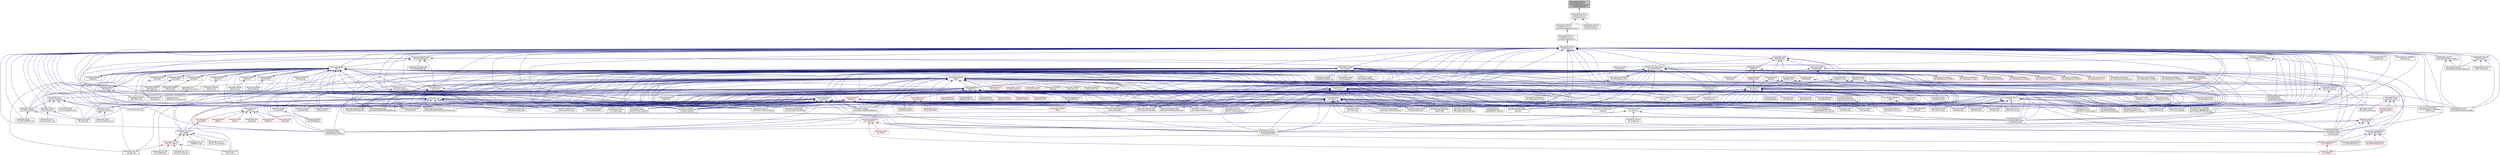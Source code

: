 digraph "libraries/GCS_MAVLink/include/mavlink/v1.0/common/mavlink_msg_file_transfer_protocol.h"
{
 // INTERACTIVE_SVG=YES
  edge [fontname="Helvetica",fontsize="10",labelfontname="Helvetica",labelfontsize="10"];
  node [fontname="Helvetica",fontsize="10",shape=record];
  Node1 [label="libraries/GCS_MAVLink\l/include/mavlink/v1.0\l/common/mavlink_msg_file\l_transfer_protocol.h",height=0.2,width=0.4,color="black", fillcolor="grey75", style="filled" fontcolor="black"];
  Node1 -> Node2 [dir="back",color="midnightblue",fontsize="10",style="solid",fontname="Helvetica"];
  Node2 [label="libraries/GCS_MAVLink\l/include/mavlink/v1.0\l/common/common.h",height=0.2,width=0.4,color="black", fillcolor="white", style="filled",URL="$v1_80_2common_2common_8h.html",tooltip="MAVLink comm protocol generated from common.xml. "];
  Node2 -> Node3 [dir="back",color="midnightblue",fontsize="10",style="solid",fontname="Helvetica"];
  Node3 [label="libraries/GCS_MAVLink\l/include/mavlink/v1.0\l/ardupilotmega/ardupilotmega.h",height=0.2,width=0.4,color="black", fillcolor="white", style="filled",URL="$v1_80_2ardupilotmega_2ardupilotmega_8h.html",tooltip="MAVLink comm protocol generated from ardupilotmega.xml. "];
  Node3 -> Node4 [dir="back",color="midnightblue",fontsize="10",style="solid",fontname="Helvetica"];
  Node4 [label="libraries/GCS_MAVLink\l/include/mavlink/v1.0\l/ardupilotmega/mavlink.h",height=0.2,width=0.4,color="black", fillcolor="white", style="filled",URL="$v1_80_2ardupilotmega_2mavlink_8h.html",tooltip="MAVLink comm protocol built from ardupilotmega.xml. "];
  Node4 -> Node5 [dir="back",color="midnightblue",fontsize="10",style="solid",fontname="Helvetica"];
  Node5 [label="libraries/GCS_MAVLink\l/GCS_MAVLink.h",height=0.2,width=0.4,color="black", fillcolor="white", style="filled",URL="$GCS__MAVLink_8h.html",tooltip="One size fits all header for MAVLink integration. "];
  Node5 -> Node6 [dir="back",color="midnightblue",fontsize="10",style="solid",fontname="Helvetica"];
  Node6 [label="libraries/AC_PID/examples\l/AC_PID_test/AC_PID_test.pde",height=0.2,width=0.4,color="black", fillcolor="white", style="filled",URL="$AC__PID__test_8pde.html"];
  Node5 -> Node7 [dir="back",color="midnightblue",fontsize="10",style="solid",fontname="Helvetica"];
  Node7 [label="libraries/AP_AHRS/examples\l/AHRS_Test/AHRS_Test.pde",height=0.2,width=0.4,color="black", fillcolor="white", style="filled",URL="$AHRS__Test_8pde.html"];
  Node5 -> Node8 [dir="back",color="midnightblue",fontsize="10",style="solid",fontname="Helvetica"];
  Node8 [label="libraries/AP_Airspeed\l/AP_Airspeed.h",height=0.2,width=0.4,color="black", fillcolor="white", style="filled",URL="$AP__Airspeed_8h.html"];
  Node8 -> Node6 [dir="back",color="midnightblue",fontsize="10",style="solid",fontname="Helvetica"];
  Node8 -> Node9 [dir="back",color="midnightblue",fontsize="10",style="solid",fontname="Helvetica"];
  Node9 [label="libraries/AP_AHRS/AP\l_AHRS.h",height=0.2,width=0.4,color="black", fillcolor="white", style="filled",URL="$AP__AHRS_8h.html"];
  Node9 -> Node10 [dir="back",color="midnightblue",fontsize="10",style="solid",fontname="Helvetica"];
  Node10 [label="libraries/AC_AttitudeControl\l/AC_AttitudeControl.h",height=0.2,width=0.4,color="black", fillcolor="white", style="filled",URL="$AC__AttitudeControl_8h.html",tooltip="ArduCopter attitude control library. "];
  Node10 -> Node11 [dir="back",color="midnightblue",fontsize="10",style="solid",fontname="Helvetica"];
  Node11 [label="libraries/AC_AttitudeControl\l/AC_AttitudeControl.cpp",height=0.2,width=0.4,color="black", fillcolor="white", style="filled",URL="$AC__AttitudeControl_8cpp.html"];
  Node10 -> Node12 [dir="back",color="midnightblue",fontsize="10",style="solid",fontname="Helvetica"];
  Node12 [label="libraries/AC_AttitudeControl\l/AC_AttitudeControl_Heli.h",height=0.2,width=0.4,color="red", fillcolor="white", style="filled",URL="$AC__AttitudeControl__Heli_8h.html",tooltip="ArduCopter attitude control library for traditional helicopters. "];
  Node10 -> Node13 [dir="back",color="midnightblue",fontsize="10",style="solid",fontname="Helvetica"];
  Node13 [label="libraries/AC_AttitudeControl\l/AC_PosControl.h",height=0.2,width=0.4,color="red", fillcolor="white", style="filled",URL="$AC__PosControl_8h.html"];
  Node13 -> Node14 [dir="back",color="midnightblue",fontsize="10",style="solid",fontname="Helvetica"];
  Node14 [label="libraries/AC_WPNav\l/AC_WPNav.h",height=0.2,width=0.4,color="red", fillcolor="white", style="filled",URL="$AC__WPNav_8h.html"];
  Node10 -> Node14 [dir="back",color="midnightblue",fontsize="10",style="solid",fontname="Helvetica"];
  Node9 -> Node6 [dir="back",color="midnightblue",fontsize="10",style="solid",fontname="Helvetica"];
  Node9 -> Node15 [dir="back",color="midnightblue",fontsize="10",style="solid",fontname="Helvetica"];
  Node15 [label="libraries/AP_AHRS/AP\l_AHRS.cpp",height=0.2,width=0.4,color="black", fillcolor="white", style="filled",URL="$AP__AHRS_8cpp.html"];
  Node9 -> Node16 [dir="back",color="midnightblue",fontsize="10",style="solid",fontname="Helvetica"];
  Node16 [label="libraries/AP_AHRS/AP\l_AHRS_DCM.cpp",height=0.2,width=0.4,color="black", fillcolor="white", style="filled",URL="$AP__AHRS__DCM_8cpp.html"];
  Node9 -> Node17 [dir="back",color="midnightblue",fontsize="10",style="solid",fontname="Helvetica"];
  Node17 [label="libraries/AP_AHRS/AP\l_AHRS_NavEKF.cpp",height=0.2,width=0.4,color="black", fillcolor="white", style="filled",URL="$AP__AHRS__NavEKF_8cpp.html"];
  Node9 -> Node18 [dir="back",color="midnightblue",fontsize="10",style="solid",fontname="Helvetica"];
  Node18 [label="libraries/AP_AHRS/AP\l_AHRS_NavEKF.h",height=0.2,width=0.4,color="black", fillcolor="white", style="filled",URL="$AP__AHRS__NavEKF_8h.html"];
  Node18 -> Node9 [dir="back",color="midnightblue",fontsize="10",style="solid",fontname="Helvetica"];
  Node9 -> Node7 [dir="back",color="midnightblue",fontsize="10",style="solid",fontname="Helvetica"];
  Node9 -> Node19 [dir="back",color="midnightblue",fontsize="10",style="solid",fontname="Helvetica"];
  Node19 [label="libraries/AP_Airspeed\l/examples/Airspeed/Airspeed.pde",height=0.2,width=0.4,color="black", fillcolor="white", style="filled",URL="$Airspeed_8pde.html"];
  Node9 -> Node20 [dir="back",color="midnightblue",fontsize="10",style="solid",fontname="Helvetica"];
  Node20 [label="libraries/AP_Arming\l/AP_Arming.h",height=0.2,width=0.4,color="black", fillcolor="white", style="filled",URL="$AP__Arming_8h.html"];
  Node20 -> Node21 [dir="back",color="midnightblue",fontsize="10",style="solid",fontname="Helvetica"];
  Node21 [label="libraries/AP_Arming\l/AP_Arming.cpp",height=0.2,width=0.4,color="black", fillcolor="white", style="filled",URL="$AP__Arming_8cpp.html"];
  Node9 -> Node22 [dir="back",color="midnightblue",fontsize="10",style="solid",fontname="Helvetica"];
  Node22 [label="libraries/AP_Baro/examples\l/BARO_generic/BARO_generic.pde",height=0.2,width=0.4,color="black", fillcolor="white", style="filled",URL="$BARO__generic_8pde.html"];
  Node9 -> Node23 [dir="back",color="midnightblue",fontsize="10",style="solid",fontname="Helvetica"];
  Node23 [label="libraries/AP_BattMonitor\l/examples/AP_BattMonitor\l_test/AP_BattMonitor_test.pde",height=0.2,width=0.4,color="black", fillcolor="white", style="filled",URL="$AP__BattMonitor__test_8pde.html"];
  Node9 -> Node24 [dir="back",color="midnightblue",fontsize="10",style="solid",fontname="Helvetica"];
  Node24 [label="libraries/AP_Camera\l/AP_Camera.h",height=0.2,width=0.4,color="black", fillcolor="white", style="filled",URL="$AP__Camera_8h.html",tooltip="Photo or video camera manager, with EEPROM-backed storage of constants. "];
  Node24 -> Node25 [dir="back",color="midnightblue",fontsize="10",style="solid",fontname="Helvetica"];
  Node25 [label="libraries/AP_Camera\l/AP_Camera.cpp",height=0.2,width=0.4,color="black", fillcolor="white", style="filled",URL="$AP__Camera_8cpp.html"];
  Node24 -> Node26 [dir="back",color="midnightblue",fontsize="10",style="solid",fontname="Helvetica"];
  Node26 [label="libraries/AP_HAL_AVR\l/examples/ArduCopterLibs\l/ArduCopterLibs.pde",height=0.2,width=0.4,color="black", fillcolor="white", style="filled",URL="$ArduCopterLibs_8pde.html"];
  Node24 -> Node27 [dir="back",color="midnightblue",fontsize="10",style="solid",fontname="Helvetica"];
  Node27 [label="libraries/AP_HAL_AVR\l/examples/ArduPlaneLibs\l/ArduPlaneLibs.pde",height=0.2,width=0.4,color="black", fillcolor="white", style="filled",URL="$ArduPlaneLibs_8pde.html"];
  Node9 -> Node28 [dir="back",color="midnightblue",fontsize="10",style="solid",fontname="Helvetica"];
  Node28 [label="libraries/AP_Compass\l/examples/AP_Compass\l_test/AP_Compass_test.pde",height=0.2,width=0.4,color="black", fillcolor="white", style="filled",URL="$AP__Compass__test_8pde.html"];
  Node9 -> Node29 [dir="back",color="midnightblue",fontsize="10",style="solid",fontname="Helvetica"];
  Node29 [label="libraries/AP_Frsky\l_Telem/AP_Frsky_Telem.h",height=0.2,width=0.4,color="black", fillcolor="white", style="filled",URL="$AP__Frsky__Telem_8h.html"];
  Node29 -> Node30 [dir="back",color="midnightblue",fontsize="10",style="solid",fontname="Helvetica"];
  Node30 [label="libraries/AP_Frsky\l_Telem/AP_Frsky_Telem.cpp",height=0.2,width=0.4,color="black", fillcolor="white", style="filled",URL="$AP__Frsky__Telem_8cpp.html"];
  Node9 -> Node31 [dir="back",color="midnightblue",fontsize="10",style="solid",fontname="Helvetica"];
  Node31 [label="libraries/AP_GPS/examples\l/GPS_AUTO_test/GPS_AUTO\l_test.pde",height=0.2,width=0.4,color="black", fillcolor="white", style="filled",URL="$GPS__AUTO__test_8pde.html"];
  Node9 -> Node32 [dir="back",color="midnightblue",fontsize="10",style="solid",fontname="Helvetica"];
  Node32 [label="libraries/AP_GPS/examples\l/GPS_UBLOX_passthrough\l/GPS_UBLOX_passthrough.pde",height=0.2,width=0.4,color="black", fillcolor="white", style="filled",URL="$GPS__UBLOX__passthrough_8pde.html"];
  Node9 -> Node33 [dir="back",color="midnightblue",fontsize="10",style="solid",fontname="Helvetica"];
  Node33 [label="libraries/AP_HAL/examples\l/Printf/Printf.pde",height=0.2,width=0.4,color="black", fillcolor="white", style="filled",URL="$Printf_8pde.html"];
  Node9 -> Node34 [dir="back",color="midnightblue",fontsize="10",style="solid",fontname="Helvetica"];
  Node34 [label="libraries/AP_HAL/examples\l/RCInput/RCInput.pde",height=0.2,width=0.4,color="black", fillcolor="white", style="filled",URL="$examples_2RCInput_2RCInput_8pde.html"];
  Node9 -> Node35 [dir="back",color="midnightblue",fontsize="10",style="solid",fontname="Helvetica"];
  Node35 [label="libraries/AP_HAL/examples\l/RCInputToRCOutput/RCInputToRCOutput.pde",height=0.2,width=0.4,color="black", fillcolor="white", style="filled",URL="$RCInputToRCOutput_8pde.html"];
  Node9 -> Node36 [dir="back",color="midnightblue",fontsize="10",style="solid",fontname="Helvetica"];
  Node36 [label="libraries/AP_HAL/examples\l/RCOutput/RCOutput.pde",height=0.2,width=0.4,color="black", fillcolor="white", style="filled",URL="$RCOutput_8pde.html"];
  Node9 -> Node37 [dir="back",color="midnightblue",fontsize="10",style="solid",fontname="Helvetica"];
  Node37 [label="libraries/AP_HAL/examples\l/UART_test/UART_test.pde",height=0.2,width=0.4,color="black", fillcolor="white", style="filled",URL="$UART__test_8pde.html"];
  Node9 -> Node26 [dir="back",color="midnightblue",fontsize="10",style="solid",fontname="Helvetica"];
  Node9 -> Node27 [dir="back",color="midnightblue",fontsize="10",style="solid",fontname="Helvetica"];
  Node9 -> Node38 [dir="back",color="midnightblue",fontsize="10",style="solid",fontname="Helvetica"];
  Node38 [label="libraries/AP_HAL_PX4\l/examples/simple/simple.pde",height=0.2,width=0.4,color="black", fillcolor="white", style="filled",URL="$simple_8pde.html"];
  Node9 -> Node39 [dir="back",color="midnightblue",fontsize="10",style="solid",fontname="Helvetica"];
  Node39 [label="libraries/AP_InertialNav\l/AP_InertialNav.h",height=0.2,width=0.4,color="red", fillcolor="white", style="filled",URL="$AP__InertialNav_8h.html"];
  Node39 -> Node13 [dir="back",color="midnightblue",fontsize="10",style="solid",fontname="Helvetica"];
  Node39 -> Node40 [dir="back",color="midnightblue",fontsize="10",style="solid",fontname="Helvetica"];
  Node40 [label="libraries/AC_Fence\l/AC_Fence.h",height=0.2,width=0.4,color="red", fillcolor="white", style="filled",URL="$AC__Fence_8h.html"];
  Node39 -> Node14 [dir="back",color="midnightblue",fontsize="10",style="solid",fontname="Helvetica"];
  Node39 -> Node26 [dir="back",color="midnightblue",fontsize="10",style="solid",fontname="Helvetica"];
  Node9 -> Node41 [dir="back",color="midnightblue",fontsize="10",style="solid",fontname="Helvetica"];
  Node41 [label="libraries/AP_InertialSensor\l/examples/INS_generic/INS\l_generic.pde",height=0.2,width=0.4,color="black", fillcolor="white", style="filled",URL="$INS__generic_8pde.html"];
  Node9 -> Node42 [dir="back",color="midnightblue",fontsize="10",style="solid",fontname="Helvetica"];
  Node42 [label="libraries/AP_InertialSensor\l/examples/VibTest/VibTest.pde",height=0.2,width=0.4,color="black", fillcolor="white", style="filled",URL="$VibTest_8pde.html"];
  Node9 -> Node43 [dir="back",color="midnightblue",fontsize="10",style="solid",fontname="Helvetica"];
  Node43 [label="libraries/AP_L1_Control\l/AP_L1_Control.h",height=0.2,width=0.4,color="red", fillcolor="white", style="filled",URL="$AP__L1__Control_8h.html",tooltip="L1 Control algorithm. This is a instance of an AP_Navigation class. "];
  Node9 -> Node44 [dir="back",color="midnightblue",fontsize="10",style="solid",fontname="Helvetica"];
  Node44 [label="libraries/AP_Math/examples\l/eulers/eulers.pde",height=0.2,width=0.4,color="black", fillcolor="white", style="filled",URL="$eulers_8pde.html"];
  Node9 -> Node45 [dir="back",color="midnightblue",fontsize="10",style="solid",fontname="Helvetica"];
  Node45 [label="libraries/AP_Math/examples\l/location/location.pde",height=0.2,width=0.4,color="black", fillcolor="white", style="filled",URL="$location_8pde.html"];
  Node9 -> Node46 [dir="back",color="midnightblue",fontsize="10",style="solid",fontname="Helvetica"];
  Node46 [label="libraries/AP_Math/examples\l/rotations/rotations.pde",height=0.2,width=0.4,color="black", fillcolor="white", style="filled",URL="$rotations_8pde.html"];
  Node9 -> Node47 [dir="back",color="midnightblue",fontsize="10",style="solid",fontname="Helvetica"];
  Node47 [label="libraries/AP_Mission\l/AP_Mission.h",height=0.2,width=0.4,color="black", fillcolor="white", style="filled",URL="$AP__Mission_8h.html",tooltip="Handles the MAVLINK command mission stack. Reads and writes mission to storage. "];
  Node47 -> Node6 [dir="back",color="midnightblue",fontsize="10",style="solid",fontname="Helvetica"];
  Node47 -> Node7 [dir="back",color="midnightblue",fontsize="10",style="solid",fontname="Helvetica"];
  Node47 -> Node19 [dir="back",color="midnightblue",fontsize="10",style="solid",fontname="Helvetica"];
  Node47 -> Node22 [dir="back",color="midnightblue",fontsize="10",style="solid",fontname="Helvetica"];
  Node47 -> Node23 [dir="back",color="midnightblue",fontsize="10",style="solid",fontname="Helvetica"];
  Node47 -> Node24 [dir="back",color="midnightblue",fontsize="10",style="solid",fontname="Helvetica"];
  Node47 -> Node28 [dir="back",color="midnightblue",fontsize="10",style="solid",fontname="Helvetica"];
  Node47 -> Node31 [dir="back",color="midnightblue",fontsize="10",style="solid",fontname="Helvetica"];
  Node47 -> Node32 [dir="back",color="midnightblue",fontsize="10",style="solid",fontname="Helvetica"];
  Node47 -> Node33 [dir="back",color="midnightblue",fontsize="10",style="solid",fontname="Helvetica"];
  Node47 -> Node34 [dir="back",color="midnightblue",fontsize="10",style="solid",fontname="Helvetica"];
  Node47 -> Node35 [dir="back",color="midnightblue",fontsize="10",style="solid",fontname="Helvetica"];
  Node47 -> Node36 [dir="back",color="midnightblue",fontsize="10",style="solid",fontname="Helvetica"];
  Node47 -> Node37 [dir="back",color="midnightblue",fontsize="10",style="solid",fontname="Helvetica"];
  Node47 -> Node26 [dir="back",color="midnightblue",fontsize="10",style="solid",fontname="Helvetica"];
  Node47 -> Node27 [dir="back",color="midnightblue",fontsize="10",style="solid",fontname="Helvetica"];
  Node47 -> Node48 [dir="back",color="midnightblue",fontsize="10",style="solid",fontname="Helvetica"];
  Node48 [label="libraries/AP_HAL_FLYMAPLE\l/examples/AP_Baro_BMP085\l_test/AP_Baro_BMP085_test.pde",height=0.2,width=0.4,color="black", fillcolor="white", style="filled",URL="$AP__Baro__BMP085__test_8pde.html"];
  Node47 -> Node38 [dir="back",color="midnightblue",fontsize="10",style="solid",fontname="Helvetica"];
  Node47 -> Node41 [dir="back",color="midnightblue",fontsize="10",style="solid",fontname="Helvetica"];
  Node47 -> Node42 [dir="back",color="midnightblue",fontsize="10",style="solid",fontname="Helvetica"];
  Node47 -> Node44 [dir="back",color="midnightblue",fontsize="10",style="solid",fontname="Helvetica"];
  Node47 -> Node45 [dir="back",color="midnightblue",fontsize="10",style="solid",fontname="Helvetica"];
  Node47 -> Node46 [dir="back",color="midnightblue",fontsize="10",style="solid",fontname="Helvetica"];
  Node47 -> Node49 [dir="back",color="midnightblue",fontsize="10",style="solid",fontname="Helvetica"];
  Node49 [label="libraries/AP_Mission\l/AP_Mission.cpp",height=0.2,width=0.4,color="black", fillcolor="white", style="filled",URL="$AP__Mission_8cpp.html",tooltip="Handles the MAVLINK command mission stack. Reads and writes mission to storage. "];
  Node47 -> Node50 [dir="back",color="midnightblue",fontsize="10",style="solid",fontname="Helvetica"];
  Node50 [label="libraries/AP_Mission\l/examples/AP_Mission\l_test/AP_Mission_test.pde",height=0.2,width=0.4,color="black", fillcolor="white", style="filled",URL="$AP__Mission__test_8pde.html"];
  Node47 -> Node51 [dir="back",color="midnightblue",fontsize="10",style="solid",fontname="Helvetica"];
  Node51 [label="libraries/AP_Motors\l/examples/AP_Motors\l_test/AP_Motors_test.pde",height=0.2,width=0.4,color="black", fillcolor="white", style="filled",URL="$AP__Motors__test_8pde.html"];
  Node47 -> Node52 [dir="back",color="midnightblue",fontsize="10",style="solid",fontname="Helvetica"];
  Node52 [label="libraries/AP_Motors\l/examples/AP_Motors\l_Time_test/AP_Motors\l_Time_test.pde",height=0.2,width=0.4,color="black", fillcolor="white", style="filled",URL="$AP__Motors__Time__test_8pde.html"];
  Node47 -> Node53 [dir="back",color="midnightblue",fontsize="10",style="solid",fontname="Helvetica"];
  Node53 [label="libraries/AP_Mount\l/examples/trivial_AP\l_Mount/trivial_AP_Mount.pde",height=0.2,width=0.4,color="black", fillcolor="white", style="filled",URL="$trivial__AP__Mount_8pde.html"];
  Node47 -> Node54 [dir="back",color="midnightblue",fontsize="10",style="solid",fontname="Helvetica"];
  Node54 [label="libraries/AP_Notify\l/examples/ToshibaLED\l_test/ToshibaLED_test.pde",height=0.2,width=0.4,color="black", fillcolor="white", style="filled",URL="$ToshibaLED__test_8pde.html"];
  Node47 -> Node55 [dir="back",color="midnightblue",fontsize="10",style="solid",fontname="Helvetica"];
  Node55 [label="libraries/AP_OpticalFlow\l/examples/AP_OpticalFlow\l_test/AP_OpticalFlow_test.pde",height=0.2,width=0.4,color="black", fillcolor="white", style="filled",URL="$AP__OpticalFlow__test_8pde.html"];
  Node47 -> Node56 [dir="back",color="midnightblue",fontsize="10",style="solid",fontname="Helvetica"];
  Node56 [label="libraries/AP_RangeFinder\l/examples/RFIND_test/RFIND\l_test.pde",height=0.2,width=0.4,color="black", fillcolor="white", style="filled",URL="$RFIND__test_8pde.html"];
  Node47 -> Node57 [dir="back",color="midnightblue",fontsize="10",style="solid",fontname="Helvetica"];
  Node57 [label="libraries/AP_Scheduler\l/examples/Scheduler_test\l/Scheduler_test.pde",height=0.2,width=0.4,color="black", fillcolor="white", style="filled",URL="$Scheduler__test_8pde.html"];
  Node47 -> Node58 [dir="back",color="midnightblue",fontsize="10",style="solid",fontname="Helvetica"];
  Node58 [label="libraries/APM_OBC/APM\l_OBC.h",height=0.2,width=0.4,color="black", fillcolor="white", style="filled",URL="$APM__OBC_8h.html"];
  Node58 -> Node59 [dir="back",color="midnightblue",fontsize="10",style="solid",fontname="Helvetica"];
  Node59 [label="libraries/APM_OBC/APM\l_OBC.cpp",height=0.2,width=0.4,color="black", fillcolor="white", style="filled",URL="$APM__OBC_8cpp.html"];
  Node47 -> Node60 [dir="back",color="midnightblue",fontsize="10",style="solid",fontname="Helvetica"];
  Node60 [label="libraries/DataFlash\l/examples/DataFlash\l_test/DataFlash_test.pde",height=0.2,width=0.4,color="black", fillcolor="white", style="filled",URL="$DataFlash__test_8pde.html"];
  Node47 -> Node61 [dir="back",color="midnightblue",fontsize="10",style="solid",fontname="Helvetica"];
  Node61 [label="libraries/GCS_Console\l/examples/Console/Console.pde",height=0.2,width=0.4,color="black", fillcolor="white", style="filled",URL="$GCS__Console_2examples_2Console_2Console_8pde.html"];
  Node47 -> Node62 [dir="back",color="midnightblue",fontsize="10",style="solid",fontname="Helvetica"];
  Node62 [label="libraries/GCS_MAVLink\l/examples/routing/routing.pde",height=0.2,width=0.4,color="black", fillcolor="white", style="filled",URL="$routing_8pde.html"];
  Node47 -> Node63 [dir="back",color="midnightblue",fontsize="10",style="solid",fontname="Helvetica"];
  Node63 [label="libraries/GCS_MAVLink\l/GCS.h",height=0.2,width=0.4,color="black", fillcolor="white", style="filled",URL="$GCS_8h.html",tooltip="Interface definition for the various Ground Control System. "];
  Node63 -> Node24 [dir="back",color="midnightblue",fontsize="10",style="solid",fontname="Helvetica"];
  Node63 -> Node64 [dir="back",color="midnightblue",fontsize="10",style="solid",fontname="Helvetica"];
  Node64 [label="libraries/AP_InertialSensor\l/AP_InertialSensor_UserInteract\l_MAVLink.cpp",height=0.2,width=0.4,color="black", fillcolor="white", style="filled",URL="$AP__InertialSensor__UserInteract__MAVLink_8cpp.html"];
  Node63 -> Node65 [dir="back",color="midnightblue",fontsize="10",style="solid",fontname="Helvetica"];
  Node65 [label="libraries/AP_Terrain\l/AP_Terrain.cpp",height=0.2,width=0.4,color="black", fillcolor="white", style="filled",URL="$AP__Terrain_8cpp.html"];
  Node63 -> Node66 [dir="back",color="midnightblue",fontsize="10",style="solid",fontname="Helvetica"];
  Node66 [label="libraries/AP_Terrain\l/TerrainGCS.cpp",height=0.2,width=0.4,color="black", fillcolor="white", style="filled",URL="$TerrainGCS_8cpp.html"];
  Node63 -> Node67 [dir="back",color="midnightblue",fontsize="10",style="solid",fontname="Helvetica"];
  Node67 [label="libraries/AP_Terrain\l/TerrainIO.cpp",height=0.2,width=0.4,color="black", fillcolor="white", style="filled",URL="$TerrainIO_8cpp.html"];
  Node63 -> Node68 [dir="back",color="midnightblue",fontsize="10",style="solid",fontname="Helvetica"];
  Node68 [label="libraries/AP_Terrain\l/TerrainMission.cpp",height=0.2,width=0.4,color="black", fillcolor="white", style="filled",URL="$TerrainMission_8cpp.html"];
  Node63 -> Node69 [dir="back",color="midnightblue",fontsize="10",style="solid",fontname="Helvetica"];
  Node69 [label="libraries/AP_Terrain\l/TerrainUtil.cpp",height=0.2,width=0.4,color="black", fillcolor="white", style="filled",URL="$TerrainUtil_8cpp.html"];
  Node63 -> Node59 [dir="back",color="midnightblue",fontsize="10",style="solid",fontname="Helvetica"];
  Node63 -> Node62 [dir="back",color="midnightblue",fontsize="10",style="solid",fontname="Helvetica"];
  Node63 -> Node70 [dir="back",color="midnightblue",fontsize="10",style="solid",fontname="Helvetica"];
  Node70 [label="libraries/GCS_MAVLink\l/GCS_Common.cpp",height=0.2,width=0.4,color="black", fillcolor="white", style="filled",URL="$GCS__Common_8cpp.html"];
  Node63 -> Node71 [dir="back",color="midnightblue",fontsize="10",style="solid",fontname="Helvetica"];
  Node71 [label="libraries/GCS_MAVLink\l/GCS_Logs.cpp",height=0.2,width=0.4,color="black", fillcolor="white", style="filled",URL="$GCS__Logs_8cpp.html"];
  Node63 -> Node72 [dir="back",color="midnightblue",fontsize="10",style="solid",fontname="Helvetica"];
  Node72 [label="libraries/GCS_MAVLink\l/GCS_MAVLink.cpp",height=0.2,width=0.4,color="black", fillcolor="white", style="filled",URL="$GCS__MAVLink_8cpp.html"];
  Node63 -> Node73 [dir="back",color="midnightblue",fontsize="10",style="solid",fontname="Helvetica"];
  Node73 [label="libraries/GCS_MAVLink\l/GCS_serial_control.cpp",height=0.2,width=0.4,color="black", fillcolor="white", style="filled",URL="$GCS__serial__control_8cpp.html"];
  Node63 -> Node74 [dir="back",color="midnightblue",fontsize="10",style="solid",fontname="Helvetica"];
  Node74 [label="libraries/GCS_MAVLink\l/MAVLink_routing.cpp",height=0.2,width=0.4,color="black", fillcolor="white", style="filled",URL="$MAVLink__routing_8cpp.html"];
  Node47 -> Node75 [dir="back",color="midnightblue",fontsize="10",style="solid",fontname="Helvetica"];
  Node75 [label="libraries/RC_Channel\l/examples/RC_Channel\l/RC_Channel.pde",height=0.2,width=0.4,color="black", fillcolor="white", style="filled",URL="$RC__Channel_8pde.html"];
  Node47 -> Node76 [dir="back",color="midnightblue",fontsize="10",style="solid",fontname="Helvetica"];
  Node76 [label="libraries/StorageManager\l/examples/StorageTest/StorageTest.pde",height=0.2,width=0.4,color="black", fillcolor="white", style="filled",URL="$StorageTest_8pde.html"];
  Node9 -> Node50 [dir="back",color="midnightblue",fontsize="10",style="solid",fontname="Helvetica"];
  Node9 -> Node51 [dir="back",color="midnightblue",fontsize="10",style="solid",fontname="Helvetica"];
  Node9 -> Node52 [dir="back",color="midnightblue",fontsize="10",style="solid",fontname="Helvetica"];
  Node9 -> Node77 [dir="back",color="midnightblue",fontsize="10",style="solid",fontname="Helvetica"];
  Node77 [label="libraries/AP_Mount\l/AP_Gimbal.h",height=0.2,width=0.4,color="red", fillcolor="white", style="filled",URL="$AP__Gimbal_8h.html"];
  Node9 -> Node78 [dir="back",color="midnightblue",fontsize="10",style="solid",fontname="Helvetica"];
  Node78 [label="libraries/AP_Mount\l/AP_Mount.h",height=0.2,width=0.4,color="black", fillcolor="white", style="filled",URL="$AP__Mount_8h.html"];
  Node78 -> Node26 [dir="back",color="midnightblue",fontsize="10",style="solid",fontname="Helvetica"];
  Node78 -> Node27 [dir="back",color="midnightblue",fontsize="10",style="solid",fontname="Helvetica"];
  Node78 -> Node79 [dir="back",color="midnightblue",fontsize="10",style="solid",fontname="Helvetica"];
  Node79 [label="libraries/AP_Mount\l/AP_Mount.cpp",height=0.2,width=0.4,color="black", fillcolor="white", style="filled",URL="$AP__Mount_8cpp.html"];
  Node78 -> Node80 [dir="back",color="midnightblue",fontsize="10",style="solid",fontname="Helvetica"];
  Node80 [label="libraries/AP_Mount\l/AP_Mount_Alexmos.h",height=0.2,width=0.4,color="black", fillcolor="white", style="filled",URL="$AP__Mount__Alexmos_8h.html"];
  Node80 -> Node79 [dir="back",color="midnightblue",fontsize="10",style="solid",fontname="Helvetica"];
  Node80 -> Node81 [dir="back",color="midnightblue",fontsize="10",style="solid",fontname="Helvetica"];
  Node81 [label="libraries/AP_Mount\l/AP_Mount_Alexmos.cpp",height=0.2,width=0.4,color="black", fillcolor="white", style="filled",URL="$AP__Mount__Alexmos_8cpp.html"];
  Node78 -> Node82 [dir="back",color="midnightblue",fontsize="10",style="solid",fontname="Helvetica"];
  Node82 [label="libraries/AP_Mount\l/AP_Mount_Backend.h",height=0.2,width=0.4,color="black", fillcolor="white", style="filled",URL="$AP__Mount__Backend_8h.html"];
  Node82 -> Node79 [dir="back",color="midnightblue",fontsize="10",style="solid",fontname="Helvetica"];
  Node82 -> Node80 [dir="back",color="midnightblue",fontsize="10",style="solid",fontname="Helvetica"];
  Node82 -> Node83 [dir="back",color="midnightblue",fontsize="10",style="solid",fontname="Helvetica"];
  Node83 [label="libraries/AP_Mount\l/AP_Mount_Backend.cpp",height=0.2,width=0.4,color="black", fillcolor="white", style="filled",URL="$AP__Mount__Backend_8cpp.html"];
  Node82 -> Node84 [dir="back",color="midnightblue",fontsize="10",style="solid",fontname="Helvetica"];
  Node84 [label="libraries/AP_Mount\l/AP_Mount_Servo.h",height=0.2,width=0.4,color="black", fillcolor="white", style="filled",URL="$AP__Mount__Servo_8h.html"];
  Node84 -> Node79 [dir="back",color="midnightblue",fontsize="10",style="solid",fontname="Helvetica"];
  Node84 -> Node85 [dir="back",color="midnightblue",fontsize="10",style="solid",fontname="Helvetica"];
  Node85 [label="libraries/AP_Mount\l/AP_Mount_Servo.cpp",height=0.2,width=0.4,color="black", fillcolor="white", style="filled",URL="$AP__Mount__Servo_8cpp.html"];
  Node82 -> Node86 [dir="back",color="midnightblue",fontsize="10",style="solid",fontname="Helvetica"];
  Node86 [label="libraries/AP_Mount\l/AP_Mount_SToRM32.h",height=0.2,width=0.4,color="black", fillcolor="white", style="filled",URL="$AP__Mount__SToRM32_8h.html"];
  Node86 -> Node79 [dir="back",color="midnightblue",fontsize="10",style="solid",fontname="Helvetica"];
  Node86 -> Node87 [dir="back",color="midnightblue",fontsize="10",style="solid",fontname="Helvetica"];
  Node87 [label="libraries/AP_Mount\l/AP_Mount_SToRM32.cpp",height=0.2,width=0.4,color="black", fillcolor="white", style="filled",URL="$AP__Mount__SToRM32_8cpp.html"];
  Node78 -> Node53 [dir="back",color="midnightblue",fontsize="10",style="solid",fontname="Helvetica"];
  Node78 -> Node63 [dir="back",color="midnightblue",fontsize="10",style="solid",fontname="Helvetica"];
  Node9 -> Node80 [dir="back",color="midnightblue",fontsize="10",style="solid",fontname="Helvetica"];
  Node9 -> Node88 [dir="back",color="midnightblue",fontsize="10",style="solid",fontname="Helvetica"];
  Node88 [label="libraries/AP_Mount\l/AP_Mount_MAVLink.h",height=0.2,width=0.4,color="red", fillcolor="white", style="filled",URL="$AP__Mount__MAVLink_8h.html"];
  Node88 -> Node79 [dir="back",color="midnightblue",fontsize="10",style="solid",fontname="Helvetica"];
  Node9 -> Node84 [dir="back",color="midnightblue",fontsize="10",style="solid",fontname="Helvetica"];
  Node9 -> Node86 [dir="back",color="midnightblue",fontsize="10",style="solid",fontname="Helvetica"];
  Node9 -> Node53 [dir="back",color="midnightblue",fontsize="10",style="solid",fontname="Helvetica"];
  Node9 -> Node89 [dir="back",color="midnightblue",fontsize="10",style="solid",fontname="Helvetica"];
  Node89 [label="libraries/AP_NavEKF\l/AP_NavEKF.cpp",height=0.2,width=0.4,color="black", fillcolor="white", style="filled",URL="$AP__NavEKF_8cpp.html"];
  Node9 -> Node90 [dir="back",color="midnightblue",fontsize="10",style="solid",fontname="Helvetica"];
  Node90 [label="libraries/AP_NavEKF\l/AP_SmallEKF.h",height=0.2,width=0.4,color="black", fillcolor="white", style="filled",URL="$AP__SmallEKF_8h.html"];
  Node90 -> Node91 [dir="back",color="midnightblue",fontsize="10",style="solid",fontname="Helvetica"];
  Node91 [label="libraries/AP_NavEKF\l/AP_SmallEKF.cpp",height=0.2,width=0.4,color="black", fillcolor="white", style="filled",URL="$AP__SmallEKF_8cpp.html"];
  Node9 -> Node91 [dir="back",color="midnightblue",fontsize="10",style="solid",fontname="Helvetica"];
  Node9 -> Node54 [dir="back",color="midnightblue",fontsize="10",style="solid",fontname="Helvetica"];
  Node9 -> Node55 [dir="back",color="midnightblue",fontsize="10",style="solid",fontname="Helvetica"];
  Node9 -> Node92 [dir="back",color="midnightblue",fontsize="10",style="solid",fontname="Helvetica"];
  Node92 [label="libraries/AP_Rally\l/AP_Rally.h",height=0.2,width=0.4,color="red", fillcolor="white", style="filled",URL="$AP__Rally_8h.html",tooltip="Handles rally point storage and retrieval. "];
  Node92 -> Node6 [dir="back",color="midnightblue",fontsize="10",style="solid",fontname="Helvetica"];
  Node92 -> Node7 [dir="back",color="midnightblue",fontsize="10",style="solid",fontname="Helvetica"];
  Node92 -> Node19 [dir="back",color="midnightblue",fontsize="10",style="solid",fontname="Helvetica"];
  Node92 -> Node22 [dir="back",color="midnightblue",fontsize="10",style="solid",fontname="Helvetica"];
  Node92 -> Node28 [dir="back",color="midnightblue",fontsize="10",style="solid",fontname="Helvetica"];
  Node92 -> Node31 [dir="back",color="midnightblue",fontsize="10",style="solid",fontname="Helvetica"];
  Node92 -> Node32 [dir="back",color="midnightblue",fontsize="10",style="solid",fontname="Helvetica"];
  Node92 -> Node33 [dir="back",color="midnightblue",fontsize="10",style="solid",fontname="Helvetica"];
  Node92 -> Node34 [dir="back",color="midnightblue",fontsize="10",style="solid",fontname="Helvetica"];
  Node92 -> Node35 [dir="back",color="midnightblue",fontsize="10",style="solid",fontname="Helvetica"];
  Node92 -> Node36 [dir="back",color="midnightblue",fontsize="10",style="solid",fontname="Helvetica"];
  Node92 -> Node37 [dir="back",color="midnightblue",fontsize="10",style="solid",fontname="Helvetica"];
  Node92 -> Node38 [dir="back",color="midnightblue",fontsize="10",style="solid",fontname="Helvetica"];
  Node92 -> Node41 [dir="back",color="midnightblue",fontsize="10",style="solid",fontname="Helvetica"];
  Node92 -> Node42 [dir="back",color="midnightblue",fontsize="10",style="solid",fontname="Helvetica"];
  Node92 -> Node44 [dir="back",color="midnightblue",fontsize="10",style="solid",fontname="Helvetica"];
  Node92 -> Node46 [dir="back",color="midnightblue",fontsize="10",style="solid",fontname="Helvetica"];
  Node92 -> Node50 [dir="back",color="midnightblue",fontsize="10",style="solid",fontname="Helvetica"];
  Node92 -> Node56 [dir="back",color="midnightblue",fontsize="10",style="solid",fontname="Helvetica"];
  Node92 -> Node57 [dir="back",color="midnightblue",fontsize="10",style="solid",fontname="Helvetica"];
  Node92 -> Node60 [dir="back",color="midnightblue",fontsize="10",style="solid",fontname="Helvetica"];
  Node92 -> Node62 [dir="back",color="midnightblue",fontsize="10",style="solid",fontname="Helvetica"];
  Node92 -> Node75 [dir="back",color="midnightblue",fontsize="10",style="solid",fontname="Helvetica"];
  Node92 -> Node76 [dir="back",color="midnightblue",fontsize="10",style="solid",fontname="Helvetica"];
  Node9 -> Node56 [dir="back",color="midnightblue",fontsize="10",style="solid",fontname="Helvetica"];
  Node9 -> Node57 [dir="back",color="midnightblue",fontsize="10",style="solid",fontname="Helvetica"];
  Node9 -> Node93 [dir="back",color="midnightblue",fontsize="10",style="solid",fontname="Helvetica"];
  Node93 [label="libraries/AP_TECS/AP\l_TECS.h",height=0.2,width=0.4,color="red", fillcolor="white", style="filled",URL="$AP__TECS_8h.html",tooltip="Combined Total Energy Speed &amp; Height Control. This is a instance of an AP_SpdHgtControl class..."];
  Node9 -> Node94 [dir="back",color="midnightblue",fontsize="10",style="solid",fontname="Helvetica"];
  Node94 [label="libraries/APM_Control\l/AP_PitchController.h",height=0.2,width=0.4,color="red", fillcolor="white", style="filled",URL="$AP__PitchController_8h.html"];
  Node9 -> Node95 [dir="back",color="midnightblue",fontsize="10",style="solid",fontname="Helvetica"];
  Node95 [label="libraries/APM_Control\l/AP_RollController.h",height=0.2,width=0.4,color="red", fillcolor="white", style="filled",URL="$AP__RollController_8h.html"];
  Node9 -> Node96 [dir="back",color="midnightblue",fontsize="10",style="solid",fontname="Helvetica"];
  Node96 [label="libraries/APM_Control\l/AP_SteerController.h",height=0.2,width=0.4,color="red", fillcolor="white", style="filled",URL="$AP__SteerController_8h.html"];
  Node9 -> Node97 [dir="back",color="midnightblue",fontsize="10",style="solid",fontname="Helvetica"];
  Node97 [label="libraries/APM_Control\l/AP_YawController.h",height=0.2,width=0.4,color="red", fillcolor="white", style="filled",URL="$AP__YawController_8h.html"];
  Node9 -> Node98 [dir="back",color="midnightblue",fontsize="10",style="solid",fontname="Helvetica"];
  Node98 [label="libraries/DataFlash\l/DataFlash.h",height=0.2,width=0.4,color="black", fillcolor="white", style="filled",URL="$DataFlash_8h.html"];
  Node98 -> Node6 [dir="back",color="midnightblue",fontsize="10",style="solid",fontname="Helvetica"];
  Node98 -> Node7 [dir="back",color="midnightblue",fontsize="10",style="solid",fontname="Helvetica"];
  Node98 -> Node19 [dir="back",color="midnightblue",fontsize="10",style="solid",fontname="Helvetica"];
  Node98 -> Node22 [dir="back",color="midnightblue",fontsize="10",style="solid",fontname="Helvetica"];
  Node98 -> Node23 [dir="back",color="midnightblue",fontsize="10",style="solid",fontname="Helvetica"];
  Node98 -> Node28 [dir="back",color="midnightblue",fontsize="10",style="solid",fontname="Helvetica"];
  Node98 -> Node99 [dir="back",color="midnightblue",fontsize="10",style="solid",fontname="Helvetica"];
  Node99 [label="libraries/AP_GPS/AP\l_GPS_SBP.cpp",height=0.2,width=0.4,color="black", fillcolor="white", style="filled",URL="$AP__GPS__SBP_8cpp.html"];
  Node98 -> Node100 [dir="back",color="midnightblue",fontsize="10",style="solid",fontname="Helvetica"];
  Node100 [label="libraries/AP_GPS/AP\l_GPS_UBLOX.cpp",height=0.2,width=0.4,color="black", fillcolor="white", style="filled",URL="$AP__GPS__UBLOX_8cpp.html"];
  Node98 -> Node31 [dir="back",color="midnightblue",fontsize="10",style="solid",fontname="Helvetica"];
  Node98 -> Node32 [dir="back",color="midnightblue",fontsize="10",style="solid",fontname="Helvetica"];
  Node98 -> Node33 [dir="back",color="midnightblue",fontsize="10",style="solid",fontname="Helvetica"];
  Node98 -> Node34 [dir="back",color="midnightblue",fontsize="10",style="solid",fontname="Helvetica"];
  Node98 -> Node35 [dir="back",color="midnightblue",fontsize="10",style="solid",fontname="Helvetica"];
  Node98 -> Node36 [dir="back",color="midnightblue",fontsize="10",style="solid",fontname="Helvetica"];
  Node98 -> Node37 [dir="back",color="midnightblue",fontsize="10",style="solid",fontname="Helvetica"];
  Node98 -> Node26 [dir="back",color="midnightblue",fontsize="10",style="solid",fontname="Helvetica"];
  Node98 -> Node27 [dir="back",color="midnightblue",fontsize="10",style="solid",fontname="Helvetica"];
  Node98 -> Node48 [dir="back",color="midnightblue",fontsize="10",style="solid",fontname="Helvetica"];
  Node98 -> Node38 [dir="back",color="midnightblue",fontsize="10",style="solid",fontname="Helvetica"];
  Node98 -> Node101 [dir="back",color="midnightblue",fontsize="10",style="solid",fontname="Helvetica"];
  Node101 [label="libraries/AP_Terrain\l/AP_Terrain.h",height=0.2,width=0.4,color="black", fillcolor="white", style="filled",URL="$AP__Terrain_8h.html"];
  Node101 -> Node6 [dir="back",color="midnightblue",fontsize="10",style="solid",fontname="Helvetica"];
  Node101 -> Node7 [dir="back",color="midnightblue",fontsize="10",style="solid",fontname="Helvetica"];
  Node101 -> Node19 [dir="back",color="midnightblue",fontsize="10",style="solid",fontname="Helvetica"];
  Node101 -> Node22 [dir="back",color="midnightblue",fontsize="10",style="solid",fontname="Helvetica"];
  Node101 -> Node23 [dir="back",color="midnightblue",fontsize="10",style="solid",fontname="Helvetica"];
  Node101 -> Node28 [dir="back",color="midnightblue",fontsize="10",style="solid",fontname="Helvetica"];
  Node101 -> Node31 [dir="back",color="midnightblue",fontsize="10",style="solid",fontname="Helvetica"];
  Node101 -> Node32 [dir="back",color="midnightblue",fontsize="10",style="solid",fontname="Helvetica"];
  Node101 -> Node33 [dir="back",color="midnightblue",fontsize="10",style="solid",fontname="Helvetica"];
  Node101 -> Node34 [dir="back",color="midnightblue",fontsize="10",style="solid",fontname="Helvetica"];
  Node101 -> Node35 [dir="back",color="midnightblue",fontsize="10",style="solid",fontname="Helvetica"];
  Node101 -> Node36 [dir="back",color="midnightblue",fontsize="10",style="solid",fontname="Helvetica"];
  Node101 -> Node37 [dir="back",color="midnightblue",fontsize="10",style="solid",fontname="Helvetica"];
  Node101 -> Node26 [dir="back",color="midnightblue",fontsize="10",style="solid",fontname="Helvetica"];
  Node101 -> Node27 [dir="back",color="midnightblue",fontsize="10",style="solid",fontname="Helvetica"];
  Node101 -> Node48 [dir="back",color="midnightblue",fontsize="10",style="solid",fontname="Helvetica"];
  Node101 -> Node38 [dir="back",color="midnightblue",fontsize="10",style="solid",fontname="Helvetica"];
  Node101 -> Node102 [dir="back",color="midnightblue",fontsize="10",style="solid",fontname="Helvetica"];
  Node102 [label="libraries/AP_HAL_SITL\l/SITL_State.h",height=0.2,width=0.4,color="black", fillcolor="white", style="filled",URL="$SITL__State_8h.html"];
  Node102 -> Node103 [dir="back",color="midnightblue",fontsize="10",style="solid",fontname="Helvetica"];
  Node103 [label="libraries/AP_HAL_SITL\l/HAL_SITL_Class.h",height=0.2,width=0.4,color="red", fillcolor="white", style="filled",URL="$HAL__SITL__Class_8h.html"];
  Node103 -> Node102 [dir="back",color="midnightblue",fontsize="10",style="solid",fontname="Helvetica"];
  Node103 -> Node104 [dir="back",color="midnightblue",fontsize="10",style="solid",fontname="Helvetica"];
  Node104 [label="libraries/AP_HAL_SITL\l/HAL_SITL_Class.cpp",height=0.2,width=0.4,color="black", fillcolor="white", style="filled",URL="$HAL__SITL__Class_8cpp.html"];
  Node103 -> Node105 [dir="back",color="midnightblue",fontsize="10",style="solid",fontname="Helvetica"];
  Node105 [label="libraries/AP_HAL_SITL\l/sitl_compass.cpp",height=0.2,width=0.4,color="black", fillcolor="white", style="filled",URL="$sitl__compass_8cpp.html"];
  Node103 -> Node106 [dir="back",color="midnightblue",fontsize="10",style="solid",fontname="Helvetica"];
  Node106 [label="libraries/AP_HAL_SITL\l/sitl_gps.cpp",height=0.2,width=0.4,color="black", fillcolor="white", style="filled",URL="$sitl__gps_8cpp.html"];
  Node103 -> Node107 [dir="back",color="midnightblue",fontsize="10",style="solid",fontname="Helvetica"];
  Node107 [label="libraries/AP_HAL_SITL\l/sitl_ins.cpp",height=0.2,width=0.4,color="black", fillcolor="white", style="filled",URL="$sitl__ins_8cpp.html"];
  Node102 -> Node108 [dir="back",color="midnightblue",fontsize="10",style="solid",fontname="Helvetica"];
  Node108 [label="libraries/AP_HAL_SITL\l/AP_HAL_SITL_Private.h",height=0.2,width=0.4,color="black", fillcolor="white", style="filled",URL="$AP__HAL__SITL__Private_8h.html"];
  Node102 -> Node104 [dir="back",color="midnightblue",fontsize="10",style="solid",fontname="Helvetica"];
  Node102 -> Node107 [dir="back",color="midnightblue",fontsize="10",style="solid",fontname="Helvetica"];
  Node102 -> Node109 [dir="back",color="midnightblue",fontsize="10",style="solid",fontname="Helvetica"];
  Node109 [label="libraries/AP_HAL_SITL\l/UARTDriver.cpp",height=0.2,width=0.4,color="black", fillcolor="white", style="filled",URL="$SITL_2UARTDriver_8cpp.html"];
  Node101 -> Node41 [dir="back",color="midnightblue",fontsize="10",style="solid",fontname="Helvetica"];
  Node101 -> Node42 [dir="back",color="midnightblue",fontsize="10",style="solid",fontname="Helvetica"];
  Node101 -> Node44 [dir="back",color="midnightblue",fontsize="10",style="solid",fontname="Helvetica"];
  Node101 -> Node45 [dir="back",color="midnightblue",fontsize="10",style="solid",fontname="Helvetica"];
  Node101 -> Node46 [dir="back",color="midnightblue",fontsize="10",style="solid",fontname="Helvetica"];
  Node101 -> Node49 [dir="back",color="midnightblue",fontsize="10",style="solid",fontname="Helvetica"];
  Node101 -> Node50 [dir="back",color="midnightblue",fontsize="10",style="solid",fontname="Helvetica"];
  Node101 -> Node51 [dir="back",color="midnightblue",fontsize="10",style="solid",fontname="Helvetica"];
  Node101 -> Node52 [dir="back",color="midnightblue",fontsize="10",style="solid",fontname="Helvetica"];
  Node101 -> Node53 [dir="back",color="midnightblue",fontsize="10",style="solid",fontname="Helvetica"];
  Node101 -> Node54 [dir="back",color="midnightblue",fontsize="10",style="solid",fontname="Helvetica"];
  Node101 -> Node55 [dir="back",color="midnightblue",fontsize="10",style="solid",fontname="Helvetica"];
  Node101 -> Node56 [dir="back",color="midnightblue",fontsize="10",style="solid",fontname="Helvetica"];
  Node101 -> Node57 [dir="back",color="midnightblue",fontsize="10",style="solid",fontname="Helvetica"];
  Node101 -> Node65 [dir="back",color="midnightblue",fontsize="10",style="solid",fontname="Helvetica"];
  Node101 -> Node66 [dir="back",color="midnightblue",fontsize="10",style="solid",fontname="Helvetica"];
  Node101 -> Node67 [dir="back",color="midnightblue",fontsize="10",style="solid",fontname="Helvetica"];
  Node101 -> Node68 [dir="back",color="midnightblue",fontsize="10",style="solid",fontname="Helvetica"];
  Node101 -> Node69 [dir="back",color="midnightblue",fontsize="10",style="solid",fontname="Helvetica"];
  Node101 -> Node60 [dir="back",color="midnightblue",fontsize="10",style="solid",fontname="Helvetica"];
  Node101 -> Node61 [dir="back",color="midnightblue",fontsize="10",style="solid",fontname="Helvetica"];
  Node101 -> Node62 [dir="back",color="midnightblue",fontsize="10",style="solid",fontname="Helvetica"];
  Node101 -> Node75 [dir="back",color="midnightblue",fontsize="10",style="solid",fontname="Helvetica"];
  Node101 -> Node76 [dir="back",color="midnightblue",fontsize="10",style="solid",fontname="Helvetica"];
  Node98 -> Node110 [dir="back",color="midnightblue",fontsize="10",style="solid",fontname="Helvetica"];
  Node110 [label="libraries/SITL/SITL.h",height=0.2,width=0.4,color="black", fillcolor="white", style="filled",URL="$SITL_8h.html"];
  Node110 -> Node7 [dir="back",color="midnightblue",fontsize="10",style="solid",fontname="Helvetica"];
  Node110 -> Node33 [dir="back",color="midnightblue",fontsize="10",style="solid",fontname="Helvetica"];
  Node110 -> Node34 [dir="back",color="midnightblue",fontsize="10",style="solid",fontname="Helvetica"];
  Node110 -> Node35 [dir="back",color="midnightblue",fontsize="10",style="solid",fontname="Helvetica"];
  Node110 -> Node36 [dir="back",color="midnightblue",fontsize="10",style="solid",fontname="Helvetica"];
  Node110 -> Node37 [dir="back",color="midnightblue",fontsize="10",style="solid",fontname="Helvetica"];
  Node110 -> Node38 [dir="back",color="midnightblue",fontsize="10",style="solid",fontname="Helvetica"];
  Node110 -> Node102 [dir="back",color="midnightblue",fontsize="10",style="solid",fontname="Helvetica"];
  Node110 -> Node111 [dir="back",color="midnightblue",fontsize="10",style="solid",fontname="Helvetica"];
  Node111 [label="libraries/SITL/SIM\l_Aircraft.h",height=0.2,width=0.4,color="black", fillcolor="white", style="filled",URL="$SIM__Aircraft_8h.html"];
  Node111 -> Node112 [dir="back",color="midnightblue",fontsize="10",style="solid",fontname="Helvetica"];
  Node112 [label="libraries/SITL/SIM\l_Multicopter.h",height=0.2,width=0.4,color="red", fillcolor="white", style="filled",URL="$SIM__Multicopter_8h.html"];
  Node112 -> Node102 [dir="back",color="midnightblue",fontsize="10",style="solid",fontname="Helvetica"];
  Node111 -> Node113 [dir="back",color="midnightblue",fontsize="10",style="solid",fontname="Helvetica"];
  Node113 [label="libraries/SITL/SIM\l_Aircraft.cpp",height=0.2,width=0.4,color="black", fillcolor="white", style="filled",URL="$SIM__Aircraft_8cpp.html"];
  Node111 -> Node114 [dir="back",color="midnightblue",fontsize="10",style="solid",fontname="Helvetica"];
  Node114 [label="libraries/SITL/SIM\l_CRRCSim.h",height=0.2,width=0.4,color="red", fillcolor="white", style="filled",URL="$SIM__CRRCSim_8h.html"];
  Node111 -> Node115 [dir="back",color="midnightblue",fontsize="10",style="solid",fontname="Helvetica"];
  Node115 [label="libraries/SITL/SIM\l_Helicopter.h",height=0.2,width=0.4,color="red", fillcolor="white", style="filled",URL="$SIM__Helicopter_8h.html"];
  Node111 -> Node116 [dir="back",color="midnightblue",fontsize="10",style="solid",fontname="Helvetica"];
  Node116 [label="libraries/SITL/SIM\l_JSBSim.h",height=0.2,width=0.4,color="red", fillcolor="white", style="filled",URL="$SIM__JSBSim_8h.html"];
  Node111 -> Node117 [dir="back",color="midnightblue",fontsize="10",style="solid",fontname="Helvetica"];
  Node117 [label="libraries/SITL/SIM\l_Rover.h",height=0.2,width=0.4,color="red", fillcolor="white", style="filled",URL="$SIM__Rover_8h.html"];
  Node110 -> Node105 [dir="back",color="midnightblue",fontsize="10",style="solid",fontname="Helvetica"];
  Node110 -> Node106 [dir="back",color="midnightblue",fontsize="10",style="solid",fontname="Helvetica"];
  Node110 -> Node107 [dir="back",color="midnightblue",fontsize="10",style="solid",fontname="Helvetica"];
  Node110 -> Node44 [dir="back",color="midnightblue",fontsize="10",style="solid",fontname="Helvetica"];
  Node110 -> Node45 [dir="back",color="midnightblue",fontsize="10",style="solid",fontname="Helvetica"];
  Node110 -> Node46 [dir="back",color="midnightblue",fontsize="10",style="solid",fontname="Helvetica"];
  Node110 -> Node50 [dir="back",color="midnightblue",fontsize="10",style="solid",fontname="Helvetica"];
  Node110 -> Node57 [dir="back",color="midnightblue",fontsize="10",style="solid",fontname="Helvetica"];
  Node110 -> Node62 [dir="back",color="midnightblue",fontsize="10",style="solid",fontname="Helvetica"];
  Node110 -> Node75 [dir="back",color="midnightblue",fontsize="10",style="solid",fontname="Helvetica"];
  Node110 -> Node118 [dir="back",color="midnightblue",fontsize="10",style="solid",fontname="Helvetica"];
  Node118 [label="libraries/SITL/SITL.cpp",height=0.2,width=0.4,color="black", fillcolor="white", style="filled",URL="$SITL_8cpp.html"];
  Node110 -> Node76 [dir="back",color="midnightblue",fontsize="10",style="solid",fontname="Helvetica"];
  Node98 -> Node119 [dir="back",color="midnightblue",fontsize="10",style="solid",fontname="Helvetica"];
  Node119 [label="libraries/AP_InertialSensor\l/AP_InertialSensor_PX4.cpp",height=0.2,width=0.4,color="black", fillcolor="white", style="filled",URL="$AP__InertialSensor__PX4_8cpp.html"];
  Node98 -> Node41 [dir="back",color="midnightblue",fontsize="10",style="solid",fontname="Helvetica"];
  Node98 -> Node42 [dir="back",color="midnightblue",fontsize="10",style="solid",fontname="Helvetica"];
  Node98 -> Node44 [dir="back",color="midnightblue",fontsize="10",style="solid",fontname="Helvetica"];
  Node98 -> Node45 [dir="back",color="midnightblue",fontsize="10",style="solid",fontname="Helvetica"];
  Node98 -> Node46 [dir="back",color="midnightblue",fontsize="10",style="solid",fontname="Helvetica"];
  Node98 -> Node50 [dir="back",color="midnightblue",fontsize="10",style="solid",fontname="Helvetica"];
  Node98 -> Node51 [dir="back",color="midnightblue",fontsize="10",style="solid",fontname="Helvetica"];
  Node98 -> Node52 [dir="back",color="midnightblue",fontsize="10",style="solid",fontname="Helvetica"];
  Node98 -> Node53 [dir="back",color="midnightblue",fontsize="10",style="solid",fontname="Helvetica"];
  Node98 -> Node54 [dir="back",color="midnightblue",fontsize="10",style="solid",fontname="Helvetica"];
  Node98 -> Node55 [dir="back",color="midnightblue",fontsize="10",style="solid",fontname="Helvetica"];
  Node98 -> Node56 [dir="back",color="midnightblue",fontsize="10",style="solid",fontname="Helvetica"];
  Node98 -> Node57 [dir="back",color="midnightblue",fontsize="10",style="solid",fontname="Helvetica"];
  Node98 -> Node120 [dir="back",color="midnightblue",fontsize="10",style="solid",fontname="Helvetica"];
  Node120 [label="libraries/AP_SpdHgtControl\l/AP_SpdHgtControl.h",height=0.2,width=0.4,color="black", fillcolor="white", style="filled",URL="$AP__SpdHgtControl_8h.html",tooltip="generic speed &amp; height controller interface "];
  Node120 -> Node93 [dir="back",color="midnightblue",fontsize="10",style="solid",fontname="Helvetica"];
  Node98 -> Node93 [dir="back",color="midnightblue",fontsize="10",style="solid",fontname="Helvetica"];
  Node98 -> Node65 [dir="back",color="midnightblue",fontsize="10",style="solid",fontname="Helvetica"];
  Node98 -> Node121 [dir="back",color="midnightblue",fontsize="10",style="solid",fontname="Helvetica"];
  Node121 [label="libraries/APM_Control\l/AP_AutoTune.h",height=0.2,width=0.4,color="red", fillcolor="white", style="filled",URL="$AP__AutoTune_8h.html"];
  Node121 -> Node94 [dir="back",color="midnightblue",fontsize="10",style="solid",fontname="Helvetica"];
  Node121 -> Node95 [dir="back",color="midnightblue",fontsize="10",style="solid",fontname="Helvetica"];
  Node98 -> Node94 [dir="back",color="midnightblue",fontsize="10",style="solid",fontname="Helvetica"];
  Node98 -> Node95 [dir="back",color="midnightblue",fontsize="10",style="solid",fontname="Helvetica"];
  Node98 -> Node122 [dir="back",color="midnightblue",fontsize="10",style="solid",fontname="Helvetica"];
  Node122 [label="libraries/DataFlash\l/DataFlash_APM1.h",height=0.2,width=0.4,color="red", fillcolor="white", style="filled",URL="$DataFlash__APM1_8h.html"];
  Node98 -> Node123 [dir="back",color="midnightblue",fontsize="10",style="solid",fontname="Helvetica"];
  Node123 [label="libraries/DataFlash\l/DataFlash_APM2.h",height=0.2,width=0.4,color="red", fillcolor="white", style="filled",URL="$DataFlash__APM2_8h.html"];
  Node98 -> Node124 [dir="back",color="midnightblue",fontsize="10",style="solid",fontname="Helvetica"];
  Node124 [label="libraries/DataFlash\l/DataFlash_SITL.h",height=0.2,width=0.4,color="red", fillcolor="white", style="filled",URL="$DataFlash__SITL_8h.html"];
  Node98 -> Node125 [dir="back",color="midnightblue",fontsize="10",style="solid",fontname="Helvetica"];
  Node125 [label="libraries/DataFlash\l/DataFlash_Empty.h",height=0.2,width=0.4,color="red", fillcolor="white", style="filled",URL="$DataFlash__Empty_8h.html"];
  Node98 -> Node126 [dir="back",color="midnightblue",fontsize="10",style="solid",fontname="Helvetica"];
  Node126 [label="libraries/DataFlash\l/DataFlash_Block.cpp",height=0.2,width=0.4,color="black", fillcolor="white", style="filled",URL="$DataFlash__Block_8cpp.html"];
  Node98 -> Node127 [dir="back",color="midnightblue",fontsize="10",style="solid",fontname="Helvetica"];
  Node127 [label="libraries/DataFlash\l/DataFlash_SITL.cpp",height=0.2,width=0.4,color="black", fillcolor="white", style="filled",URL="$DataFlash__SITL_8cpp.html"];
  Node98 -> Node60 [dir="back",color="midnightblue",fontsize="10",style="solid",fontname="Helvetica"];
  Node98 -> Node128 [dir="back",color="midnightblue",fontsize="10",style="solid",fontname="Helvetica"];
  Node128 [label="libraries/DataFlash\l/LogFile.cpp",height=0.2,width=0.4,color="black", fillcolor="white", style="filled",URL="$LogFile_8cpp.html"];
  Node98 -> Node62 [dir="back",color="midnightblue",fontsize="10",style="solid",fontname="Helvetica"];
  Node98 -> Node63 [dir="back",color="midnightblue",fontsize="10",style="solid",fontname="Helvetica"];
  Node98 -> Node71 [dir="back",color="midnightblue",fontsize="10",style="solid",fontname="Helvetica"];
  Node98 -> Node73 [dir="back",color="midnightblue",fontsize="10",style="solid",fontname="Helvetica"];
  Node98 -> Node75 [dir="back",color="midnightblue",fontsize="10",style="solid",fontname="Helvetica"];
  Node98 -> Node76 [dir="back",color="midnightblue",fontsize="10",style="solid",fontname="Helvetica"];
  Node9 -> Node60 [dir="back",color="midnightblue",fontsize="10",style="solid",fontname="Helvetica"];
  Node9 -> Node128 [dir="back",color="midnightblue",fontsize="10",style="solid",fontname="Helvetica"];
  Node9 -> Node62 [dir="back",color="midnightblue",fontsize="10",style="solid",fontname="Helvetica"];
  Node9 -> Node70 [dir="back",color="midnightblue",fontsize="10",style="solid",fontname="Helvetica"];
  Node9 -> Node75 [dir="back",color="midnightblue",fontsize="10",style="solid",fontname="Helvetica"];
  Node9 -> Node76 [dir="back",color="midnightblue",fontsize="10",style="solid",fontname="Helvetica"];
  Node8 -> Node7 [dir="back",color="midnightblue",fontsize="10",style="solid",fontname="Helvetica"];
  Node8 -> Node129 [dir="back",color="midnightblue",fontsize="10",style="solid",fontname="Helvetica"];
  Node129 [label="libraries/AP_Airspeed\l/Airspeed_Calibration.cpp",height=0.2,width=0.4,color="black", fillcolor="white", style="filled",URL="$Airspeed__Calibration_8cpp.html"];
  Node8 -> Node130 [dir="back",color="midnightblue",fontsize="10",style="solid",fontname="Helvetica"];
  Node130 [label="libraries/AP_Airspeed\l/AP_Airspeed.cpp",height=0.2,width=0.4,color="black", fillcolor="white", style="filled",URL="$AP__Airspeed_8cpp.html"];
  Node8 -> Node131 [dir="back",color="midnightblue",fontsize="10",style="solid",fontname="Helvetica"];
  Node131 [label="libraries/AP_Airspeed\l/AP_Airspeed_analog.cpp",height=0.2,width=0.4,color="black", fillcolor="white", style="filled",URL="$AP__Airspeed__analog_8cpp.html"];
  Node8 -> Node19 [dir="back",color="midnightblue",fontsize="10",style="solid",fontname="Helvetica"];
  Node8 -> Node22 [dir="back",color="midnightblue",fontsize="10",style="solid",fontname="Helvetica"];
  Node8 -> Node23 [dir="back",color="midnightblue",fontsize="10",style="solid",fontname="Helvetica"];
  Node8 -> Node28 [dir="back",color="midnightblue",fontsize="10",style="solid",fontname="Helvetica"];
  Node8 -> Node31 [dir="back",color="midnightblue",fontsize="10",style="solid",fontname="Helvetica"];
  Node8 -> Node32 [dir="back",color="midnightblue",fontsize="10",style="solid",fontname="Helvetica"];
  Node8 -> Node33 [dir="back",color="midnightblue",fontsize="10",style="solid",fontname="Helvetica"];
  Node8 -> Node34 [dir="back",color="midnightblue",fontsize="10",style="solid",fontname="Helvetica"];
  Node8 -> Node35 [dir="back",color="midnightblue",fontsize="10",style="solid",fontname="Helvetica"];
  Node8 -> Node36 [dir="back",color="midnightblue",fontsize="10",style="solid",fontname="Helvetica"];
  Node8 -> Node37 [dir="back",color="midnightblue",fontsize="10",style="solid",fontname="Helvetica"];
  Node8 -> Node26 [dir="back",color="midnightblue",fontsize="10",style="solid",fontname="Helvetica"];
  Node8 -> Node27 [dir="back",color="midnightblue",fontsize="10",style="solid",fontname="Helvetica"];
  Node8 -> Node38 [dir="back",color="midnightblue",fontsize="10",style="solid",fontname="Helvetica"];
  Node8 -> Node41 [dir="back",color="midnightblue",fontsize="10",style="solid",fontname="Helvetica"];
  Node8 -> Node42 [dir="back",color="midnightblue",fontsize="10",style="solid",fontname="Helvetica"];
  Node8 -> Node44 [dir="back",color="midnightblue",fontsize="10",style="solid",fontname="Helvetica"];
  Node8 -> Node45 [dir="back",color="midnightblue",fontsize="10",style="solid",fontname="Helvetica"];
  Node8 -> Node46 [dir="back",color="midnightblue",fontsize="10",style="solid",fontname="Helvetica"];
  Node8 -> Node50 [dir="back",color="midnightblue",fontsize="10",style="solid",fontname="Helvetica"];
  Node8 -> Node51 [dir="back",color="midnightblue",fontsize="10",style="solid",fontname="Helvetica"];
  Node8 -> Node52 [dir="back",color="midnightblue",fontsize="10",style="solid",fontname="Helvetica"];
  Node8 -> Node53 [dir="back",color="midnightblue",fontsize="10",style="solid",fontname="Helvetica"];
  Node8 -> Node132 [dir="back",color="midnightblue",fontsize="10",style="solid",fontname="Helvetica"];
  Node132 [label="libraries/AP_NavEKF\l/AP_NavEKF.h",height=0.2,width=0.4,color="black", fillcolor="white", style="filled",URL="$AP__NavEKF_8h.html"];
  Node132 -> Node6 [dir="back",color="midnightblue",fontsize="10",style="solid",fontname="Helvetica"];
  Node132 -> Node18 [dir="back",color="midnightblue",fontsize="10",style="solid",fontname="Helvetica"];
  Node132 -> Node7 [dir="back",color="midnightblue",fontsize="10",style="solid",fontname="Helvetica"];
  Node132 -> Node19 [dir="back",color="midnightblue",fontsize="10",style="solid",fontname="Helvetica"];
  Node132 -> Node22 [dir="back",color="midnightblue",fontsize="10",style="solid",fontname="Helvetica"];
  Node132 -> Node23 [dir="back",color="midnightblue",fontsize="10",style="solid",fontname="Helvetica"];
  Node132 -> Node28 [dir="back",color="midnightblue",fontsize="10",style="solid",fontname="Helvetica"];
  Node132 -> Node31 [dir="back",color="midnightblue",fontsize="10",style="solid",fontname="Helvetica"];
  Node132 -> Node32 [dir="back",color="midnightblue",fontsize="10",style="solid",fontname="Helvetica"];
  Node132 -> Node33 [dir="back",color="midnightblue",fontsize="10",style="solid",fontname="Helvetica"];
  Node132 -> Node34 [dir="back",color="midnightblue",fontsize="10",style="solid",fontname="Helvetica"];
  Node132 -> Node35 [dir="back",color="midnightblue",fontsize="10",style="solid",fontname="Helvetica"];
  Node132 -> Node36 [dir="back",color="midnightblue",fontsize="10",style="solid",fontname="Helvetica"];
  Node132 -> Node37 [dir="back",color="midnightblue",fontsize="10",style="solid",fontname="Helvetica"];
  Node132 -> Node26 [dir="back",color="midnightblue",fontsize="10",style="solid",fontname="Helvetica"];
  Node132 -> Node38 [dir="back",color="midnightblue",fontsize="10",style="solid",fontname="Helvetica"];
  Node132 -> Node41 [dir="back",color="midnightblue",fontsize="10",style="solid",fontname="Helvetica"];
  Node132 -> Node42 [dir="back",color="midnightblue",fontsize="10",style="solid",fontname="Helvetica"];
  Node132 -> Node44 [dir="back",color="midnightblue",fontsize="10",style="solid",fontname="Helvetica"];
  Node132 -> Node45 [dir="back",color="midnightblue",fontsize="10",style="solid",fontname="Helvetica"];
  Node132 -> Node46 [dir="back",color="midnightblue",fontsize="10",style="solid",fontname="Helvetica"];
  Node132 -> Node50 [dir="back",color="midnightblue",fontsize="10",style="solid",fontname="Helvetica"];
  Node132 -> Node51 [dir="back",color="midnightblue",fontsize="10",style="solid",fontname="Helvetica"];
  Node132 -> Node52 [dir="back",color="midnightblue",fontsize="10",style="solid",fontname="Helvetica"];
  Node132 -> Node89 [dir="back",color="midnightblue",fontsize="10",style="solid",fontname="Helvetica"];
  Node132 -> Node90 [dir="back",color="midnightblue",fontsize="10",style="solid",fontname="Helvetica"];
  Node132 -> Node54 [dir="back",color="midnightblue",fontsize="10",style="solid",fontname="Helvetica"];
  Node132 -> Node56 [dir="back",color="midnightblue",fontsize="10",style="solid",fontname="Helvetica"];
  Node132 -> Node57 [dir="back",color="midnightblue",fontsize="10",style="solid",fontname="Helvetica"];
  Node132 -> Node60 [dir="back",color="midnightblue",fontsize="10",style="solid",fontname="Helvetica"];
  Node132 -> Node62 [dir="back",color="midnightblue",fontsize="10",style="solid",fontname="Helvetica"];
  Node132 -> Node75 [dir="back",color="midnightblue",fontsize="10",style="solid",fontname="Helvetica"];
  Node132 -> Node76 [dir="back",color="midnightblue",fontsize="10",style="solid",fontname="Helvetica"];
  Node8 -> Node90 [dir="back",color="midnightblue",fontsize="10",style="solid",fontname="Helvetica"];
  Node8 -> Node54 [dir="back",color="midnightblue",fontsize="10",style="solid",fontname="Helvetica"];
  Node8 -> Node55 [dir="back",color="midnightblue",fontsize="10",style="solid",fontname="Helvetica"];
  Node8 -> Node56 [dir="back",color="midnightblue",fontsize="10",style="solid",fontname="Helvetica"];
  Node8 -> Node57 [dir="back",color="midnightblue",fontsize="10",style="solid",fontname="Helvetica"];
  Node8 -> Node98 [dir="back",color="midnightblue",fontsize="10",style="solid",fontname="Helvetica"];
  Node8 -> Node60 [dir="back",color="midnightblue",fontsize="10",style="solid",fontname="Helvetica"];
  Node8 -> Node62 [dir="back",color="midnightblue",fontsize="10",style="solid",fontname="Helvetica"];
  Node8 -> Node75 [dir="back",color="midnightblue",fontsize="10",style="solid",fontname="Helvetica"];
  Node8 -> Node76 [dir="back",color="midnightblue",fontsize="10",style="solid",fontname="Helvetica"];
  Node5 -> Node19 [dir="back",color="midnightblue",fontsize="10",style="solid",fontname="Helvetica"];
  Node5 -> Node20 [dir="back",color="midnightblue",fontsize="10",style="solid",fontname="Helvetica"];
  Node5 -> Node22 [dir="back",color="midnightblue",fontsize="10",style="solid",fontname="Helvetica"];
  Node5 -> Node23 [dir="back",color="midnightblue",fontsize="10",style="solid",fontname="Helvetica"];
  Node5 -> Node24 [dir="back",color="midnightblue",fontsize="10",style="solid",fontname="Helvetica"];
  Node5 -> Node28 [dir="back",color="midnightblue",fontsize="10",style="solid",fontname="Helvetica"];
  Node5 -> Node133 [dir="back",color="midnightblue",fontsize="10",style="solid",fontname="Helvetica"];
  Node133 [label="libraries/AP_GPS/AP\l_GPS.h",height=0.2,width=0.4,color="black", fillcolor="white", style="filled",URL="$AP__GPS_8h.html"];
  Node133 -> Node6 [dir="back",color="midnightblue",fontsize="10",style="solid",fontname="Helvetica"];
  Node133 -> Node9 [dir="back",color="midnightblue",fontsize="10",style="solid",fontname="Helvetica"];
  Node133 -> Node7 [dir="back",color="midnightblue",fontsize="10",style="solid",fontname="Helvetica"];
  Node133 -> Node19 [dir="back",color="midnightblue",fontsize="10",style="solid",fontname="Helvetica"];
  Node133 -> Node22 [dir="back",color="midnightblue",fontsize="10",style="solid",fontname="Helvetica"];
  Node133 -> Node23 [dir="back",color="midnightblue",fontsize="10",style="solid",fontname="Helvetica"];
  Node133 -> Node24 [dir="back",color="midnightblue",fontsize="10",style="solid",fontname="Helvetica"];
  Node133 -> Node28 [dir="back",color="midnightblue",fontsize="10",style="solid",fontname="Helvetica"];
  Node133 -> Node29 [dir="back",color="midnightblue",fontsize="10",style="solid",fontname="Helvetica"];
  Node133 -> Node134 [dir="back",color="midnightblue",fontsize="10",style="solid",fontname="Helvetica"];
  Node134 [label="libraries/AP_GPS/AP\l_GPS.cpp",height=0.2,width=0.4,color="black", fillcolor="white", style="filled",URL="$AP__GPS_8cpp.html"];
  Node133 -> Node135 [dir="back",color="midnightblue",fontsize="10",style="solid",fontname="Helvetica"];
  Node135 [label="libraries/AP_GPS/AP\l_GPS_MTK.cpp",height=0.2,width=0.4,color="black", fillcolor="white", style="filled",URL="$AP__GPS__MTK_8cpp.html"];
  Node133 -> Node136 [dir="back",color="midnightblue",fontsize="10",style="solid",fontname="Helvetica"];
  Node136 [label="libraries/AP_GPS/AP\l_GPS_MTK.h",height=0.2,width=0.4,color="black", fillcolor="white", style="filled",URL="$AP__GPS__MTK_8h.html"];
  Node136 -> Node133 [dir="back",color="midnightblue",fontsize="10",style="solid",fontname="Helvetica"];
  Node136 -> Node135 [dir="back",color="midnightblue",fontsize="10",style="solid",fontname="Helvetica"];
  Node133 -> Node137 [dir="back",color="midnightblue",fontsize="10",style="solid",fontname="Helvetica"];
  Node137 [label="libraries/AP_GPS/AP\l_GPS_MTK19.h",height=0.2,width=0.4,color="black", fillcolor="white", style="filled",URL="$AP__GPS__MTK19_8h.html"];
  Node137 -> Node133 [dir="back",color="midnightblue",fontsize="10",style="solid",fontname="Helvetica"];
  Node137 -> Node138 [dir="back",color="midnightblue",fontsize="10",style="solid",fontname="Helvetica"];
  Node138 [label="libraries/AP_GPS/AP\l_GPS_MTK19.cpp",height=0.2,width=0.4,color="black", fillcolor="white", style="filled",URL="$AP__GPS__MTK19_8cpp.html"];
  Node133 -> Node139 [dir="back",color="midnightblue",fontsize="10",style="solid",fontname="Helvetica"];
  Node139 [label="libraries/AP_GPS/AP\l_GPS_NMEA.h",height=0.2,width=0.4,color="black", fillcolor="white", style="filled",URL="$AP__GPS__NMEA_8h.html",tooltip="NMEA protocol parser. "];
  Node139 -> Node133 [dir="back",color="midnightblue",fontsize="10",style="solid",fontname="Helvetica"];
  Node139 -> Node140 [dir="back",color="midnightblue",fontsize="10",style="solid",fontname="Helvetica"];
  Node140 [label="libraries/AP_GPS/AP\l_GPS_NMEA.cpp",height=0.2,width=0.4,color="black", fillcolor="white", style="filled",URL="$AP__GPS__NMEA_8cpp.html",tooltip="NMEA protocol parser. "];
  Node133 -> Node141 [dir="back",color="midnightblue",fontsize="10",style="solid",fontname="Helvetica"];
  Node141 [label="libraries/AP_GPS/AP\l_GPS_PX4.h",height=0.2,width=0.4,color="black", fillcolor="white", style="filled",URL="$AP__GPS__PX4_8h.html"];
  Node141 -> Node133 [dir="back",color="midnightblue",fontsize="10",style="solid",fontname="Helvetica"];
  Node141 -> Node142 [dir="back",color="midnightblue",fontsize="10",style="solid",fontname="Helvetica"];
  Node142 [label="libraries/AP_GPS/AP\l_GPS_PX4.cpp",height=0.2,width=0.4,color="black", fillcolor="white", style="filled",URL="$AP__GPS__PX4_8cpp.html"];
  Node133 -> Node99 [dir="back",color="midnightblue",fontsize="10",style="solid",fontname="Helvetica"];
  Node133 -> Node143 [dir="back",color="midnightblue",fontsize="10",style="solid",fontname="Helvetica"];
  Node143 [label="libraries/AP_GPS/AP\l_GPS_SBP.h",height=0.2,width=0.4,color="black", fillcolor="white", style="filled",URL="$AP__GPS__SBP_8h.html"];
  Node143 -> Node133 [dir="back",color="midnightblue",fontsize="10",style="solid",fontname="Helvetica"];
  Node143 -> Node99 [dir="back",color="midnightblue",fontsize="10",style="solid",fontname="Helvetica"];
  Node133 -> Node144 [dir="back",color="midnightblue",fontsize="10",style="solid",fontname="Helvetica"];
  Node144 [label="libraries/AP_GPS/AP\l_GPS_SIRF.h",height=0.2,width=0.4,color="black", fillcolor="white", style="filled",URL="$AP__GPS__SIRF_8h.html"];
  Node144 -> Node133 [dir="back",color="midnightblue",fontsize="10",style="solid",fontname="Helvetica"];
  Node144 -> Node145 [dir="back",color="midnightblue",fontsize="10",style="solid",fontname="Helvetica"];
  Node145 [label="libraries/AP_GPS/AP\l_GPS_SIRF.cpp",height=0.2,width=0.4,color="black", fillcolor="white", style="filled",URL="$AP__GPS__SIRF_8cpp.html"];
  Node133 -> Node100 [dir="back",color="midnightblue",fontsize="10",style="solid",fontname="Helvetica"];
  Node133 -> Node146 [dir="back",color="midnightblue",fontsize="10",style="solid",fontname="Helvetica"];
  Node146 [label="libraries/AP_GPS/AP\l_GPS_UBLOX.h",height=0.2,width=0.4,color="black", fillcolor="white", style="filled",URL="$AP__GPS__UBLOX_8h.html"];
  Node146 -> Node133 [dir="back",color="midnightblue",fontsize="10",style="solid",fontname="Helvetica"];
  Node146 -> Node100 [dir="back",color="midnightblue",fontsize="10",style="solid",fontname="Helvetica"];
  Node146 -> Node106 [dir="back",color="midnightblue",fontsize="10",style="solid",fontname="Helvetica"];
  Node133 -> Node31 [dir="back",color="midnightblue",fontsize="10",style="solid",fontname="Helvetica"];
  Node133 -> Node32 [dir="back",color="midnightblue",fontsize="10",style="solid",fontname="Helvetica"];
  Node133 -> Node147 [dir="back",color="midnightblue",fontsize="10",style="solid",fontname="Helvetica"];
  Node147 [label="libraries/AP_GPS/GPS\l_Backend.cpp",height=0.2,width=0.4,color="black", fillcolor="white", style="filled",URL="$GPS__Backend_8cpp.html"];
  Node133 -> Node148 [dir="back",color="midnightblue",fontsize="10",style="solid",fontname="Helvetica"];
  Node148 [label="libraries/AP_GPS/GPS\l_Backend.h",height=0.2,width=0.4,color="black", fillcolor="white", style="filled",URL="$GPS__Backend_8h.html"];
  Node148 -> Node133 [dir="back",color="midnightblue",fontsize="10",style="solid",fontname="Helvetica"];
  Node133 -> Node33 [dir="back",color="midnightblue",fontsize="10",style="solid",fontname="Helvetica"];
  Node133 -> Node34 [dir="back",color="midnightblue",fontsize="10",style="solid",fontname="Helvetica"];
  Node133 -> Node35 [dir="back",color="midnightblue",fontsize="10",style="solid",fontname="Helvetica"];
  Node133 -> Node36 [dir="back",color="midnightblue",fontsize="10",style="solid",fontname="Helvetica"];
  Node133 -> Node37 [dir="back",color="midnightblue",fontsize="10",style="solid",fontname="Helvetica"];
  Node133 -> Node26 [dir="back",color="midnightblue",fontsize="10",style="solid",fontname="Helvetica"];
  Node133 -> Node27 [dir="back",color="midnightblue",fontsize="10",style="solid",fontname="Helvetica"];
  Node133 -> Node38 [dir="back",color="midnightblue",fontsize="10",style="solid",fontname="Helvetica"];
  Node133 -> Node106 [dir="back",color="midnightblue",fontsize="10",style="solid",fontname="Helvetica"];
  Node133 -> Node41 [dir="back",color="midnightblue",fontsize="10",style="solid",fontname="Helvetica"];
  Node133 -> Node42 [dir="back",color="midnightblue",fontsize="10",style="solid",fontname="Helvetica"];
  Node133 -> Node44 [dir="back",color="midnightblue",fontsize="10",style="solid",fontname="Helvetica"];
  Node133 -> Node45 [dir="back",color="midnightblue",fontsize="10",style="solid",fontname="Helvetica"];
  Node133 -> Node46 [dir="back",color="midnightblue",fontsize="10",style="solid",fontname="Helvetica"];
  Node133 -> Node50 [dir="back",color="midnightblue",fontsize="10",style="solid",fontname="Helvetica"];
  Node133 -> Node51 [dir="back",color="midnightblue",fontsize="10",style="solid",fontname="Helvetica"];
  Node133 -> Node52 [dir="back",color="midnightblue",fontsize="10",style="solid",fontname="Helvetica"];
  Node133 -> Node78 [dir="back",color="midnightblue",fontsize="10",style="solid",fontname="Helvetica"];
  Node133 -> Node80 [dir="back",color="midnightblue",fontsize="10",style="solid",fontname="Helvetica"];
  Node133 -> Node84 [dir="back",color="midnightblue",fontsize="10",style="solid",fontname="Helvetica"];
  Node133 -> Node86 [dir="back",color="midnightblue",fontsize="10",style="solid",fontname="Helvetica"];
  Node133 -> Node53 [dir="back",color="midnightblue",fontsize="10",style="solid",fontname="Helvetica"];
  Node133 -> Node54 [dir="back",color="midnightblue",fontsize="10",style="solid",fontname="Helvetica"];
  Node133 -> Node149 [dir="back",color="midnightblue",fontsize="10",style="solid",fontname="Helvetica"];
  Node149 [label="libraries/AP_Notify\l/RGBLed.cpp",height=0.2,width=0.4,color="black", fillcolor="white", style="filled",URL="$RGBLed_8cpp.html"];
  Node133 -> Node55 [dir="back",color="midnightblue",fontsize="10",style="solid",fontname="Helvetica"];
  Node133 -> Node56 [dir="back",color="midnightblue",fontsize="10",style="solid",fontname="Helvetica"];
  Node133 -> Node57 [dir="back",color="midnightblue",fontsize="10",style="solid",fontname="Helvetica"];
  Node133 -> Node58 [dir="back",color="midnightblue",fontsize="10",style="solid",fontname="Helvetica"];
  Node133 -> Node98 [dir="back",color="midnightblue",fontsize="10",style="solid",fontname="Helvetica"];
  Node133 -> Node60 [dir="back",color="midnightblue",fontsize="10",style="solid",fontname="Helvetica"];
  Node133 -> Node62 [dir="back",color="midnightblue",fontsize="10",style="solid",fontname="Helvetica"];
  Node133 -> Node72 [dir="back",color="midnightblue",fontsize="10",style="solid",fontname="Helvetica"];
  Node133 -> Node75 [dir="back",color="midnightblue",fontsize="10",style="solid",fontname="Helvetica"];
  Node133 -> Node76 [dir="back",color="midnightblue",fontsize="10",style="solid",fontname="Helvetica"];
  Node5 -> Node150 [dir="back",color="midnightblue",fontsize="10",style="solid",fontname="Helvetica"];
  Node150 [label="libraries/AP_SerialManager\l/AP_SerialManager.h",height=0.2,width=0.4,color="black", fillcolor="white", style="filled",URL="$AP__SerialManager_8h.html"];
  Node150 -> Node7 [dir="back",color="midnightblue",fontsize="10",style="solid",fontname="Helvetica"];
  Node150 -> Node29 [dir="back",color="midnightblue",fontsize="10",style="solid",fontname="Helvetica"];
  Node150 -> Node133 [dir="back",color="midnightblue",fontsize="10",style="solid",fontname="Helvetica"];
  Node150 -> Node31 [dir="back",color="midnightblue",fontsize="10",style="solid",fontname="Helvetica"];
  Node150 -> Node78 [dir="back",color="midnightblue",fontsize="10",style="solid",fontname="Helvetica"];
  Node150 -> Node151 [dir="back",color="midnightblue",fontsize="10",style="solid",fontname="Helvetica"];
  Node151 [label="libraries/AP_SerialManager\l/AP_SerialManager.cpp",height=0.2,width=0.4,color="black", fillcolor="white", style="filled",URL="$AP__SerialManager_8cpp.html"];
  Node150 -> Node63 [dir="back",color="midnightblue",fontsize="10",style="solid",fontname="Helvetica"];
  Node5 -> Node31 [dir="back",color="midnightblue",fontsize="10",style="solid",fontname="Helvetica"];
  Node5 -> Node32 [dir="back",color="midnightblue",fontsize="10",style="solid",fontname="Helvetica"];
  Node5 -> Node148 [dir="back",color="midnightblue",fontsize="10",style="solid",fontname="Helvetica"];
  Node5 -> Node33 [dir="back",color="midnightblue",fontsize="10",style="solid",fontname="Helvetica"];
  Node5 -> Node34 [dir="back",color="midnightblue",fontsize="10",style="solid",fontname="Helvetica"];
  Node5 -> Node35 [dir="back",color="midnightblue",fontsize="10",style="solid",fontname="Helvetica"];
  Node5 -> Node36 [dir="back",color="midnightblue",fontsize="10",style="solid",fontname="Helvetica"];
  Node5 -> Node37 [dir="back",color="midnightblue",fontsize="10",style="solid",fontname="Helvetica"];
  Node5 -> Node26 [dir="back",color="midnightblue",fontsize="10",style="solid",fontname="Helvetica"];
  Node5 -> Node27 [dir="back",color="midnightblue",fontsize="10",style="solid",fontname="Helvetica"];
  Node5 -> Node48 [dir="back",color="midnightblue",fontsize="10",style="solid",fontname="Helvetica"];
  Node5 -> Node152 [dir="back",color="midnightblue",fontsize="10",style="solid",fontname="Helvetica"];
  Node152 [label="libraries/AP_HAL_PX4\l/AnalogIn.cpp",height=0.2,width=0.4,color="black", fillcolor="white", style="filled",URL="$AP__HAL__PX4_2AnalogIn_8cpp.html"];
  Node5 -> Node38 [dir="back",color="midnightblue",fontsize="10",style="solid",fontname="Helvetica"];
  Node5 -> Node153 [dir="back",color="midnightblue",fontsize="10",style="solid",fontname="Helvetica"];
  Node153 [label="libraries/AP_InertialSensor\l/AP_InertialSensor_UserInteract\l_MAVLink.h",height=0.2,width=0.4,color="black", fillcolor="white", style="filled",URL="$AP__InertialSensor__UserInteract__MAVLink_8h.html"];
  Node153 -> Node154 [dir="back",color="midnightblue",fontsize="10",style="solid",fontname="Helvetica"];
  Node154 [label="libraries/AP_InertialSensor\l/AP_InertialSensor.h",height=0.2,width=0.4,color="black", fillcolor="white", style="filled",URL="$AP__InertialSensor_8h.html"];
  Node154 -> Node10 [dir="back",color="midnightblue",fontsize="10",style="solid",fontname="Helvetica"];
  Node154 -> Node6 [dir="back",color="midnightblue",fontsize="10",style="solid",fontname="Helvetica"];
  Node154 -> Node9 [dir="back",color="midnightblue",fontsize="10",style="solid",fontname="Helvetica"];
  Node154 -> Node7 [dir="back",color="midnightblue",fontsize="10",style="solid",fontname="Helvetica"];
  Node154 -> Node19 [dir="back",color="midnightblue",fontsize="10",style="solid",fontname="Helvetica"];
  Node154 -> Node22 [dir="back",color="midnightblue",fontsize="10",style="solid",fontname="Helvetica"];
  Node154 -> Node23 [dir="back",color="midnightblue",fontsize="10",style="solid",fontname="Helvetica"];
  Node154 -> Node28 [dir="back",color="midnightblue",fontsize="10",style="solid",fontname="Helvetica"];
  Node154 -> Node31 [dir="back",color="midnightblue",fontsize="10",style="solid",fontname="Helvetica"];
  Node154 -> Node32 [dir="back",color="midnightblue",fontsize="10",style="solid",fontname="Helvetica"];
  Node154 -> Node33 [dir="back",color="midnightblue",fontsize="10",style="solid",fontname="Helvetica"];
  Node154 -> Node34 [dir="back",color="midnightblue",fontsize="10",style="solid",fontname="Helvetica"];
  Node154 -> Node35 [dir="back",color="midnightblue",fontsize="10",style="solid",fontname="Helvetica"];
  Node154 -> Node36 [dir="back",color="midnightblue",fontsize="10",style="solid",fontname="Helvetica"];
  Node154 -> Node37 [dir="back",color="midnightblue",fontsize="10",style="solid",fontname="Helvetica"];
  Node154 -> Node26 [dir="back",color="midnightblue",fontsize="10",style="solid",fontname="Helvetica"];
  Node154 -> Node27 [dir="back",color="midnightblue",fontsize="10",style="solid",fontname="Helvetica"];
  Node154 -> Node48 [dir="back",color="midnightblue",fontsize="10",style="solid",fontname="Helvetica"];
  Node154 -> Node38 [dir="back",color="midnightblue",fontsize="10",style="solid",fontname="Helvetica"];
  Node154 -> Node102 [dir="back",color="midnightblue",fontsize="10",style="solid",fontname="Helvetica"];
  Node154 -> Node155 [dir="back",color="midnightblue",fontsize="10",style="solid",fontname="Helvetica"];
  Node155 [label="libraries/AP_InertialSensor\l/AP_InertialSensor_MPU6000.h",height=0.2,width=0.4,color="red", fillcolor="white", style="filled",URL="$AP__InertialSensor__MPU6000_8h.html"];
  Node155 -> Node154 [dir="back",color="midnightblue",fontsize="10",style="solid",fontname="Helvetica"];
  Node154 -> Node156 [dir="back",color="midnightblue",fontsize="10",style="solid",fontname="Helvetica"];
  Node156 [label="libraries/AP_InertialSensor\l/AP_InertialSensor_PX4.h",height=0.2,width=0.4,color="black", fillcolor="white", style="filled",URL="$AP__InertialSensor__PX4_8h.html"];
  Node156 -> Node154 [dir="back",color="midnightblue",fontsize="10",style="solid",fontname="Helvetica"];
  Node156 -> Node119 [dir="back",color="midnightblue",fontsize="10",style="solid",fontname="Helvetica"];
  Node154 -> Node157 [dir="back",color="midnightblue",fontsize="10",style="solid",fontname="Helvetica"];
  Node157 [label="libraries/AP_InertialSensor\l/AP_InertialSensor_Oilpan.h",height=0.2,width=0.4,color="red", fillcolor="white", style="filled",URL="$AP__InertialSensor__Oilpan_8h.html"];
  Node157 -> Node154 [dir="back",color="midnightblue",fontsize="10",style="solid",fontname="Helvetica"];
  Node154 -> Node158 [dir="back",color="midnightblue",fontsize="10",style="solid",fontname="Helvetica"];
  Node158 [label="libraries/AP_InertialSensor\l/AP_InertialSensor_MPU9250.h",height=0.2,width=0.4,color="red", fillcolor="white", style="filled",URL="$AP__InertialSensor__MPU9250_8h.html"];
  Node158 -> Node154 [dir="back",color="midnightblue",fontsize="10",style="solid",fontname="Helvetica"];
  Node154 -> Node159 [dir="back",color="midnightblue",fontsize="10",style="solid",fontname="Helvetica"];
  Node159 [label="libraries/AP_InertialSensor\l/AP_InertialSensor_L3G4200D.h",height=0.2,width=0.4,color="red", fillcolor="white", style="filled",URL="$AP__InertialSensor__L3G4200D_8h.html"];
  Node159 -> Node154 [dir="back",color="midnightblue",fontsize="10",style="solid",fontname="Helvetica"];
  Node154 -> Node160 [dir="back",color="midnightblue",fontsize="10",style="solid",fontname="Helvetica"];
  Node160 [label="libraries/AP_InertialSensor\l/AP_InertialSensor_Flymaple.h",height=0.2,width=0.4,color="red", fillcolor="white", style="filled",URL="$AP__InertialSensor__Flymaple_8h.html"];
  Node160 -> Node154 [dir="back",color="midnightblue",fontsize="10",style="solid",fontname="Helvetica"];
  Node154 -> Node161 [dir="back",color="midnightblue",fontsize="10",style="solid",fontname="Helvetica"];
  Node161 [label="libraries/AP_InertialSensor\l/AP_InertialSensor_MPU9150.h",height=0.2,width=0.4,color="red", fillcolor="white", style="filled",URL="$AP__InertialSensor__MPU9150_8h.html"];
  Node161 -> Node154 [dir="back",color="midnightblue",fontsize="10",style="solid",fontname="Helvetica"];
  Node154 -> Node162 [dir="back",color="midnightblue",fontsize="10",style="solid",fontname="Helvetica"];
  Node162 [label="libraries/AP_InertialSensor\l/AP_InertialSensor_HIL.h",height=0.2,width=0.4,color="red", fillcolor="white", style="filled",URL="$AP__InertialSensor__HIL_8h.html"];
  Node162 -> Node154 [dir="back",color="midnightblue",fontsize="10",style="solid",fontname="Helvetica"];
  Node154 -> Node39 [dir="back",color="midnightblue",fontsize="10",style="solid",fontname="Helvetica"];
  Node154 -> Node163 [dir="back",color="midnightblue",fontsize="10",style="solid",fontname="Helvetica"];
  Node163 [label="libraries/AP_InertialSensor\l/AP_InertialSensor.cpp",height=0.2,width=0.4,color="black", fillcolor="white", style="filled",URL="$AP__InertialSensor_8cpp.html"];
  Node154 -> Node164 [dir="back",color="midnightblue",fontsize="10",style="solid",fontname="Helvetica"];
  Node164 [label="libraries/AP_InertialSensor\l/AP_InertialSensor_Backend.cpp",height=0.2,width=0.4,color="black", fillcolor="white", style="filled",URL="$AP__InertialSensor__Backend_8cpp.html"];
  Node154 -> Node165 [dir="back",color="midnightblue",fontsize="10",style="solid",fontname="Helvetica"];
  Node165 [label="libraries/AP_InertialSensor\l/AP_InertialSensor_L3GD20.h",height=0.2,width=0.4,color="black", fillcolor="white", style="filled",URL="$AP__InertialSensor__L3GD20_8h.html"];
  Node154 -> Node166 [dir="back",color="midnightblue",fontsize="10",style="solid",fontname="Helvetica"];
  Node166 [label="libraries/AP_InertialSensor\l/AP_InertialSensor_LSM303D.h",height=0.2,width=0.4,color="black", fillcolor="white", style="filled",URL="$AP__InertialSensor__LSM303D_8h.html"];
  Node154 -> Node41 [dir="back",color="midnightblue",fontsize="10",style="solid",fontname="Helvetica"];
  Node154 -> Node42 [dir="back",color="midnightblue",fontsize="10",style="solid",fontname="Helvetica"];
  Node154 -> Node167 [dir="back",color="midnightblue",fontsize="10",style="solid",fontname="Helvetica"];
  Node167 [label="libraries/AP_InertialSensor\l/LSM9DS0/AP_InertialSensor\l_LSM9DS0.h",height=0.2,width=0.4,color="red", fillcolor="white", style="filled",URL="$AP__InertialSensor__LSM9DS0_8h.html"];
  Node154 -> Node44 [dir="back",color="midnightblue",fontsize="10",style="solid",fontname="Helvetica"];
  Node154 -> Node45 [dir="back",color="midnightblue",fontsize="10",style="solid",fontname="Helvetica"];
  Node154 -> Node46 [dir="back",color="midnightblue",fontsize="10",style="solid",fontname="Helvetica"];
  Node154 -> Node50 [dir="back",color="midnightblue",fontsize="10",style="solid",fontname="Helvetica"];
  Node154 -> Node51 [dir="back",color="midnightblue",fontsize="10",style="solid",fontname="Helvetica"];
  Node154 -> Node52 [dir="back",color="midnightblue",fontsize="10",style="solid",fontname="Helvetica"];
  Node154 -> Node53 [dir="back",color="midnightblue",fontsize="10",style="solid",fontname="Helvetica"];
  Node154 -> Node132 [dir="back",color="midnightblue",fontsize="10",style="solid",fontname="Helvetica"];
  Node154 -> Node90 [dir="back",color="midnightblue",fontsize="10",style="solid",fontname="Helvetica"];
  Node154 -> Node54 [dir="back",color="midnightblue",fontsize="10",style="solid",fontname="Helvetica"];
  Node154 -> Node55 [dir="back",color="midnightblue",fontsize="10",style="solid",fontname="Helvetica"];
  Node154 -> Node56 [dir="back",color="midnightblue",fontsize="10",style="solid",fontname="Helvetica"];
  Node154 -> Node57 [dir="back",color="midnightblue",fontsize="10",style="solid",fontname="Helvetica"];
  Node154 -> Node98 [dir="back",color="midnightblue",fontsize="10",style="solid",fontname="Helvetica"];
  Node154 -> Node60 [dir="back",color="midnightblue",fontsize="10",style="solid",fontname="Helvetica"];
  Node154 -> Node62 [dir="back",color="midnightblue",fontsize="10",style="solid",fontname="Helvetica"];
  Node154 -> Node75 [dir="back",color="midnightblue",fontsize="10",style="solid",fontname="Helvetica"];
  Node154 -> Node76 [dir="back",color="midnightblue",fontsize="10",style="solid",fontname="Helvetica"];
  Node153 -> Node64 [dir="back",color="midnightblue",fontsize="10",style="solid",fontname="Helvetica"];
  Node5 -> Node110 [dir="back",color="midnightblue",fontsize="10",style="solid",fontname="Helvetica"];
  Node5 -> Node168 [dir="back",color="midnightblue",fontsize="10",style="solid",fontname="Helvetica"];
  Node168 [label="libraries/AP_HAL_VRBRAIN\l/AnalogIn.cpp",height=0.2,width=0.4,color="black", fillcolor="white", style="filled",URL="$AP__HAL__VRBRAIN_2AnalogIn_8cpp.html"];
  Node5 -> Node64 [dir="back",color="midnightblue",fontsize="10",style="solid",fontname="Helvetica"];
  Node5 -> Node41 [dir="back",color="midnightblue",fontsize="10",style="solid",fontname="Helvetica"];
  Node5 -> Node42 [dir="back",color="midnightblue",fontsize="10",style="solid",fontname="Helvetica"];
  Node5 -> Node44 [dir="back",color="midnightblue",fontsize="10",style="solid",fontname="Helvetica"];
  Node5 -> Node45 [dir="back",color="midnightblue",fontsize="10",style="solid",fontname="Helvetica"];
  Node5 -> Node46 [dir="back",color="midnightblue",fontsize="10",style="solid",fontname="Helvetica"];
  Node5 -> Node47 [dir="back",color="midnightblue",fontsize="10",style="solid",fontname="Helvetica"];
  Node5 -> Node50 [dir="back",color="midnightblue",fontsize="10",style="solid",fontname="Helvetica"];
  Node5 -> Node51 [dir="back",color="midnightblue",fontsize="10",style="solid",fontname="Helvetica"];
  Node5 -> Node52 [dir="back",color="midnightblue",fontsize="10",style="solid",fontname="Helvetica"];
  Node5 -> Node78 [dir="back",color="midnightblue",fontsize="10",style="solid",fontname="Helvetica"];
  Node5 -> Node84 [dir="back",color="midnightblue",fontsize="10",style="solid",fontname="Helvetica"];
  Node5 -> Node87 [dir="back",color="midnightblue",fontsize="10",style="solid",fontname="Helvetica"];
  Node5 -> Node86 [dir="back",color="midnightblue",fontsize="10",style="solid",fontname="Helvetica"];
  Node5 -> Node53 [dir="back",color="midnightblue",fontsize="10",style="solid",fontname="Helvetica"];
  Node5 -> Node132 [dir="back",color="midnightblue",fontsize="10",style="solid",fontname="Helvetica"];
  Node5 -> Node169 [dir="back",color="midnightblue",fontsize="10",style="solid",fontname="Helvetica"];
  Node169 [label="libraries/AP_Notify\l/NotifyDevice.h",height=0.2,width=0.4,color="black", fillcolor="white", style="filled",URL="$NotifyDevice_8h.html"];
  Node169 -> Node170 [dir="back",color="midnightblue",fontsize="10",style="solid",fontname="Helvetica"];
  Node170 [label="libraries/AP_Notify\l/AP_BoardLED.h",height=0.2,width=0.4,color="black", fillcolor="white", style="filled",URL="$AP__BoardLED_8h.html"];
  Node170 -> Node31 [dir="back",color="midnightblue",fontsize="10",style="solid",fontname="Helvetica"];
  Node170 -> Node171 [dir="back",color="midnightblue",fontsize="10",style="solid",fontname="Helvetica"];
  Node171 [label="libraries/AP_Notify\l/AP_Notify.h",height=0.2,width=0.4,color="black", fillcolor="white", style="filled",URL="$AP__Notify_8h.html"];
  Node171 -> Node6 [dir="back",color="midnightblue",fontsize="10",style="solid",fontname="Helvetica"];
  Node171 -> Node7 [dir="back",color="midnightblue",fontsize="10",style="solid",fontname="Helvetica"];
  Node171 -> Node19 [dir="back",color="midnightblue",fontsize="10",style="solid",fontname="Helvetica"];
  Node171 -> Node21 [dir="back",color="midnightblue",fontsize="10",style="solid",fontname="Helvetica"];
  Node171 -> Node22 [dir="back",color="midnightblue",fontsize="10",style="solid",fontname="Helvetica"];
  Node171 -> Node23 [dir="back",color="midnightblue",fontsize="10",style="solid",fontname="Helvetica"];
  Node171 -> Node28 [dir="back",color="midnightblue",fontsize="10",style="solid",fontname="Helvetica"];
  Node171 -> Node134 [dir="back",color="midnightblue",fontsize="10",style="solid",fontname="Helvetica"];
  Node171 -> Node31 [dir="back",color="midnightblue",fontsize="10",style="solid",fontname="Helvetica"];
  Node171 -> Node32 [dir="back",color="midnightblue",fontsize="10",style="solid",fontname="Helvetica"];
  Node171 -> Node33 [dir="back",color="midnightblue",fontsize="10",style="solid",fontname="Helvetica"];
  Node171 -> Node34 [dir="back",color="midnightblue",fontsize="10",style="solid",fontname="Helvetica"];
  Node171 -> Node35 [dir="back",color="midnightblue",fontsize="10",style="solid",fontname="Helvetica"];
  Node171 -> Node36 [dir="back",color="midnightblue",fontsize="10",style="solid",fontname="Helvetica"];
  Node171 -> Node37 [dir="back",color="midnightblue",fontsize="10",style="solid",fontname="Helvetica"];
  Node171 -> Node26 [dir="back",color="midnightblue",fontsize="10",style="solid",fontname="Helvetica"];
  Node171 -> Node27 [dir="back",color="midnightblue",fontsize="10",style="solid",fontname="Helvetica"];
  Node171 -> Node48 [dir="back",color="midnightblue",fontsize="10",style="solid",fontname="Helvetica"];
  Node171 -> Node38 [dir="back",color="midnightblue",fontsize="10",style="solid",fontname="Helvetica"];
  Node171 -> Node163 [dir="back",color="midnightblue",fontsize="10",style="solid",fontname="Helvetica"];
  Node171 -> Node41 [dir="back",color="midnightblue",fontsize="10",style="solid",fontname="Helvetica"];
  Node171 -> Node42 [dir="back",color="midnightblue",fontsize="10",style="solid",fontname="Helvetica"];
  Node171 -> Node44 [dir="back",color="midnightblue",fontsize="10",style="solid",fontname="Helvetica"];
  Node171 -> Node45 [dir="back",color="midnightblue",fontsize="10",style="solid",fontname="Helvetica"];
  Node171 -> Node46 [dir="back",color="midnightblue",fontsize="10",style="solid",fontname="Helvetica"];
  Node171 -> Node50 [dir="back",color="midnightblue",fontsize="10",style="solid",fontname="Helvetica"];
  Node171 -> Node172 [dir="back",color="midnightblue",fontsize="10",style="solid",fontname="Helvetica"];
  Node172 [label="libraries/AP_Motors\l/AP_Motors_Class.h",height=0.2,width=0.4,color="black", fillcolor="white", style="filled",URL="$AP__Motors__Class_8h.html"];
  Node172 -> Node173 [dir="back",color="midnightblue",fontsize="10",style="solid",fontname="Helvetica"];
  Node173 [label="libraries/AP_Motors\l/AP_Motors.h",height=0.2,width=0.4,color="red", fillcolor="white", style="filled",URL="$AP__Motors_8h.html"];
  Node173 -> Node10 [dir="back",color="midnightblue",fontsize="10",style="solid",fontname="Helvetica"];
  Node173 -> Node13 [dir="back",color="midnightblue",fontsize="10",style="solid",fontname="Helvetica"];
  Node173 -> Node26 [dir="back",color="midnightblue",fontsize="10",style="solid",fontname="Helvetica"];
  Node173 -> Node51 [dir="back",color="midnightblue",fontsize="10",style="solid",fontname="Helvetica"];
  Node173 -> Node52 [dir="back",color="midnightblue",fontsize="10",style="solid",fontname="Helvetica"];
  Node172 -> Node174 [dir="back",color="midnightblue",fontsize="10",style="solid",fontname="Helvetica"];
  Node174 [label="libraries/AP_Motors\l/AP_MotorsMatrix.h",height=0.2,width=0.4,color="red", fillcolor="white", style="filled",URL="$AP__MotorsMatrix_8h.html",tooltip="Motor control class for Matrixcopters. "];
  Node174 -> Node173 [dir="back",color="midnightblue",fontsize="10",style="solid",fontname="Helvetica"];
  Node172 -> Node175 [dir="back",color="midnightblue",fontsize="10",style="solid",fontname="Helvetica"];
  Node175 [label="libraries/AP_Motors\l/AP_Motors_Class.cpp",height=0.2,width=0.4,color="black", fillcolor="white", style="filled",URL="$AP__Motors__Class_8cpp.html"];
  Node171 -> Node51 [dir="back",color="midnightblue",fontsize="10",style="solid",fontname="Helvetica"];
  Node171 -> Node52 [dir="back",color="midnightblue",fontsize="10",style="solid",fontname="Helvetica"];
  Node171 -> Node53 [dir="back",color="midnightblue",fontsize="10",style="solid",fontname="Helvetica"];
  Node171 -> Node176 [dir="back",color="midnightblue",fontsize="10",style="solid",fontname="Helvetica"];
  Node176 [label="libraries/AP_Notify\l/AP_BoardLED.cpp",height=0.2,width=0.4,color="black", fillcolor="white", style="filled",URL="$AP__BoardLED_8cpp.html"];
  Node171 -> Node177 [dir="back",color="midnightblue",fontsize="10",style="solid",fontname="Helvetica"];
  Node177 [label="libraries/AP_Notify\l/AP_Notify.cpp",height=0.2,width=0.4,color="black", fillcolor="white", style="filled",URL="$AP__Notify_8cpp.html"];
  Node171 -> Node178 [dir="back",color="midnightblue",fontsize="10",style="solid",fontname="Helvetica"];
  Node178 [label="libraries/AP_Notify\l/Buzzer.cpp",height=0.2,width=0.4,color="black", fillcolor="white", style="filled",URL="$Buzzer_8cpp.html"];
  Node171 -> Node179 [dir="back",color="midnightblue",fontsize="10",style="solid",fontname="Helvetica"];
  Node179 [label="libraries/AP_Notify\l/examples/AP_Notify\l_test/AP_Notify_test.pde",height=0.2,width=0.4,color="black", fillcolor="white", style="filled",URL="$AP__Notify__test_8pde.html"];
  Node171 -> Node54 [dir="back",color="midnightblue",fontsize="10",style="solid",fontname="Helvetica"];
  Node171 -> Node180 [dir="back",color="midnightblue",fontsize="10",style="solid",fontname="Helvetica"];
  Node180 [label="libraries/AP_Notify\l/ExternalLED.cpp",height=0.2,width=0.4,color="black", fillcolor="white", style="filled",URL="$ExternalLED_8cpp.html"];
  Node171 -> Node181 [dir="back",color="midnightblue",fontsize="10",style="solid",fontname="Helvetica"];
  Node181 [label="libraries/AP_Notify\l/OreoLED_PX4.cpp",height=0.2,width=0.4,color="black", fillcolor="white", style="filled",URL="$OreoLED__PX4_8cpp.html"];
  Node171 -> Node149 [dir="back",color="midnightblue",fontsize="10",style="solid",fontname="Helvetica"];
  Node171 -> Node182 [dir="back",color="midnightblue",fontsize="10",style="solid",fontname="Helvetica"];
  Node182 [label="libraries/AP_Notify\l/ToneAlarm_Linux.cpp",height=0.2,width=0.4,color="black", fillcolor="white", style="filled",URL="$ToneAlarm__Linux_8cpp.html"];
  Node171 -> Node183 [dir="back",color="midnightblue",fontsize="10",style="solid",fontname="Helvetica"];
  Node183 [label="libraries/AP_Notify\l/ToneAlarm_PX4.cpp",height=0.2,width=0.4,color="black", fillcolor="white", style="filled",URL="$ToneAlarm__PX4_8cpp.html"];
  Node171 -> Node55 [dir="back",color="midnightblue",fontsize="10",style="solid",fontname="Helvetica"];
  Node171 -> Node184 [dir="back",color="midnightblue",fontsize="10",style="solid",fontname="Helvetica"];
  Node184 [label="libraries/AP_Parachute\l/AP_Parachute.cpp",height=0.2,width=0.4,color="black", fillcolor="white", style="filled",URL="$AP__Parachute_8cpp.html"];
  Node171 -> Node185 [dir="back",color="midnightblue",fontsize="10",style="solid",fontname="Helvetica"];
  Node185 [label="libraries/AP_Parachute\l/examples/AP_Parachute\l_test/AP_Parachute_test.pde",height=0.2,width=0.4,color="black", fillcolor="white", style="filled",URL="$AP__Parachute__test_8pde.html"];
  Node171 -> Node56 [dir="back",color="midnightblue",fontsize="10",style="solid",fontname="Helvetica"];
  Node171 -> Node57 [dir="back",color="midnightblue",fontsize="10",style="solid",fontname="Helvetica"];
  Node171 -> Node60 [dir="back",color="midnightblue",fontsize="10",style="solid",fontname="Helvetica"];
  Node171 -> Node62 [dir="back",color="midnightblue",fontsize="10",style="solid",fontname="Helvetica"];
  Node171 -> Node75 [dir="back",color="midnightblue",fontsize="10",style="solid",fontname="Helvetica"];
  Node171 -> Node76 [dir="back",color="midnightblue",fontsize="10",style="solid",fontname="Helvetica"];
  Node170 -> Node179 [dir="back",color="midnightblue",fontsize="10",style="solid",fontname="Helvetica"];
  Node170 -> Node186 [dir="back",color="midnightblue",fontsize="10",style="solid",fontname="Helvetica"];
  Node186 [label="libraries/AP_Notify\l/VRBoard_LED.h",height=0.2,width=0.4,color="red", fillcolor="white", style="filled",URL="$VRBoard__LED_8h.html"];
  Node186 -> Node171 [dir="back",color="midnightblue",fontsize="10",style="solid",fontname="Helvetica"];
  Node169 -> Node187 [dir="back",color="midnightblue",fontsize="10",style="solid",fontname="Helvetica"];
  Node187 [label="libraries/AP_Notify\l/Buzzer.h",height=0.2,width=0.4,color="black", fillcolor="white", style="filled",URL="$Buzzer_8h.html"];
  Node187 -> Node171 [dir="back",color="midnightblue",fontsize="10",style="solid",fontname="Helvetica"];
  Node187 -> Node178 [dir="back",color="midnightblue",fontsize="10",style="solid",fontname="Helvetica"];
  Node169 -> Node188 [dir="back",color="midnightblue",fontsize="10",style="solid",fontname="Helvetica"];
  Node188 [label="libraries/AP_Notify\l/ExternalLED.h",height=0.2,width=0.4,color="black", fillcolor="white", style="filled",URL="$ExternalLED_8h.html"];
  Node188 -> Node171 [dir="back",color="midnightblue",fontsize="10",style="solid",fontname="Helvetica"];
  Node169 -> Node189 [dir="back",color="midnightblue",fontsize="10",style="solid",fontname="Helvetica"];
  Node189 [label="libraries/AP_Notify\l/RGBLed.h",height=0.2,width=0.4,color="black", fillcolor="white", style="filled",URL="$RGBLed_8h.html"];
  Node189 -> Node190 [dir="back",color="midnightblue",fontsize="10",style="solid",fontname="Helvetica"];
  Node190 [label="libraries/AP_Notify\l/NavioLED.h",height=0.2,width=0.4,color="red", fillcolor="white", style="filled",URL="$NavioLED_8h.html"];
  Node189 -> Node149 [dir="back",color="midnightblue",fontsize="10",style="solid",fontname="Helvetica"];
  Node189 -> Node191 [dir="back",color="midnightblue",fontsize="10",style="solid",fontname="Helvetica"];
  Node191 [label="libraries/AP_Notify\l/ToshibaLED.h",height=0.2,width=0.4,color="red", fillcolor="white", style="filled",URL="$ToshibaLED_8h.html"];
  Node191 -> Node171 [dir="back",color="midnightblue",fontsize="10",style="solid",fontname="Helvetica"];
  Node191 -> Node54 [dir="back",color="midnightblue",fontsize="10",style="solid",fontname="Helvetica"];
  Node189 -> Node186 [dir="back",color="midnightblue",fontsize="10",style="solid",fontname="Helvetica"];
  Node169 -> Node192 [dir="back",color="midnightblue",fontsize="10",style="solid",fontname="Helvetica"];
  Node192 [label="libraries/AP_Notify\l/OreoLED_PX4.h",height=0.2,width=0.4,color="black", fillcolor="white", style="filled",URL="$OreoLED__PX4_8h.html"];
  Node192 -> Node171 [dir="back",color="midnightblue",fontsize="10",style="solid",fontname="Helvetica"];
  Node192 -> Node181 [dir="back",color="midnightblue",fontsize="10",style="solid",fontname="Helvetica"];
  Node169 -> Node193 [dir="back",color="midnightblue",fontsize="10",style="solid",fontname="Helvetica"];
  Node193 [label="libraries/AP_Notify\l/ToneAlarm_Linux.h",height=0.2,width=0.4,color="black", fillcolor="white", style="filled",URL="$ToneAlarm__Linux_8h.html"];
  Node193 -> Node171 [dir="back",color="midnightblue",fontsize="10",style="solid",fontname="Helvetica"];
  Node193 -> Node182 [dir="back",color="midnightblue",fontsize="10",style="solid",fontname="Helvetica"];
  Node169 -> Node194 [dir="back",color="midnightblue",fontsize="10",style="solid",fontname="Helvetica"];
  Node194 [label="libraries/AP_Notify\l/ToneAlarm_PX4.h",height=0.2,width=0.4,color="black", fillcolor="white", style="filled",URL="$ToneAlarm__PX4_8h.html"];
  Node194 -> Node171 [dir="back",color="midnightblue",fontsize="10",style="solid",fontname="Helvetica"];
  Node194 -> Node183 [dir="back",color="midnightblue",fontsize="10",style="solid",fontname="Helvetica"];
  Node5 -> Node171 [dir="back",color="midnightblue",fontsize="10",style="solid",fontname="Helvetica"];
  Node5 -> Node179 [dir="back",color="midnightblue",fontsize="10",style="solid",fontname="Helvetica"];
  Node5 -> Node54 [dir="back",color="midnightblue",fontsize="10",style="solid",fontname="Helvetica"];
  Node5 -> Node55 [dir="back",color="midnightblue",fontsize="10",style="solid",fontname="Helvetica"];
  Node5 -> Node56 [dir="back",color="midnightblue",fontsize="10",style="solid",fontname="Helvetica"];
  Node5 -> Node57 [dir="back",color="midnightblue",fontsize="10",style="solid",fontname="Helvetica"];
  Node5 -> Node65 [dir="back",color="midnightblue",fontsize="10",style="solid",fontname="Helvetica"];
  Node5 -> Node66 [dir="back",color="midnightblue",fontsize="10",style="solid",fontname="Helvetica"];
  Node5 -> Node67 [dir="back",color="midnightblue",fontsize="10",style="solid",fontname="Helvetica"];
  Node5 -> Node68 [dir="back",color="midnightblue",fontsize="10",style="solid",fontname="Helvetica"];
  Node5 -> Node69 [dir="back",color="midnightblue",fontsize="10",style="solid",fontname="Helvetica"];
  Node5 -> Node60 [dir="back",color="midnightblue",fontsize="10",style="solid",fontname="Helvetica"];
  Node5 -> Node61 [dir="back",color="midnightblue",fontsize="10",style="solid",fontname="Helvetica"];
  Node5 -> Node195 [dir="back",color="midnightblue",fontsize="10",style="solid",fontname="Helvetica"];
  Node195 [label="libraries/GCS_Console\l/examples/Console/simplegcs.h",height=0.2,width=0.4,color="black", fillcolor="white", style="filled",URL="$simplegcs_8h.html"];
  Node195 -> Node61 [dir="back",color="midnightblue",fontsize="10",style="solid",fontname="Helvetica"];
  Node195 -> Node196 [dir="back",color="midnightblue",fontsize="10",style="solid",fontname="Helvetica"];
  Node196 [label="libraries/GCS_Console\l/examples/Console/simplegcs.cpp",height=0.2,width=0.4,color="black", fillcolor="white", style="filled",URL="$simplegcs_8cpp.html"];
  Node5 -> Node196 [dir="back",color="midnightblue",fontsize="10",style="solid",fontname="Helvetica"];
  Node5 -> Node197 [dir="back",color="midnightblue",fontsize="10",style="solid",fontname="Helvetica"];
  Node197 [label="libraries/GCS_Console\l/GCS_Console.h",height=0.2,width=0.4,color="black", fillcolor="white", style="filled",URL="$GCS__Console_8h.html"];
  Node197 -> Node61 [dir="back",color="midnightblue",fontsize="10",style="solid",fontname="Helvetica"];
  Node197 -> Node196 [dir="back",color="midnightblue",fontsize="10",style="solid",fontname="Helvetica"];
  Node197 -> Node198 [dir="back",color="midnightblue",fontsize="10",style="solid",fontname="Helvetica"];
  Node198 [label="libraries/GCS_Console\l/GCS_Console.cpp",height=0.2,width=0.4,color="black", fillcolor="white", style="filled",URL="$GCS__Console_8cpp.html"];
  Node5 -> Node62 [dir="back",color="midnightblue",fontsize="10",style="solid",fontname="Helvetica"];
  Node5 -> Node63 [dir="back",color="midnightblue",fontsize="10",style="solid",fontname="Helvetica"];
  Node5 -> Node72 [dir="back",color="midnightblue",fontsize="10",style="solid",fontname="Helvetica"];
  Node5 -> Node199 [dir="back",color="midnightblue",fontsize="10",style="solid",fontname="Helvetica"];
  Node199 [label="libraries/GCS_MAVLink\l/MAVLink_routing.h",height=0.2,width=0.4,color="black", fillcolor="white", style="filled",URL="$MAVLink__routing_8h.html",tooltip="handle routing of MAVLink packets by sysid/componentid "];
  Node199 -> Node63 [dir="back",color="midnightblue",fontsize="10",style="solid",fontname="Helvetica"];
  Node199 -> Node74 [dir="back",color="midnightblue",fontsize="10",style="solid",fontname="Helvetica"];
  Node5 -> Node75 [dir="back",color="midnightblue",fontsize="10",style="solid",fontname="Helvetica"];
  Node5 -> Node118 [dir="back",color="midnightblue",fontsize="10",style="solid",fontname="Helvetica"];
  Node5 -> Node76 [dir="back",color="midnightblue",fontsize="10",style="solid",fontname="Helvetica"];
  Node2 -> Node200 [dir="back",color="midnightblue",fontsize="10",style="solid",fontname="Helvetica"];
  Node200 [label="libraries/GCS_MAVLink\l/include/mavlink/v1.0\l/common/mavlink.h",height=0.2,width=0.4,color="black", fillcolor="white", style="filled",URL="$v1_80_2common_2mavlink_8h.html",tooltip="MAVLink comm protocol built from common.xml. "];
}
